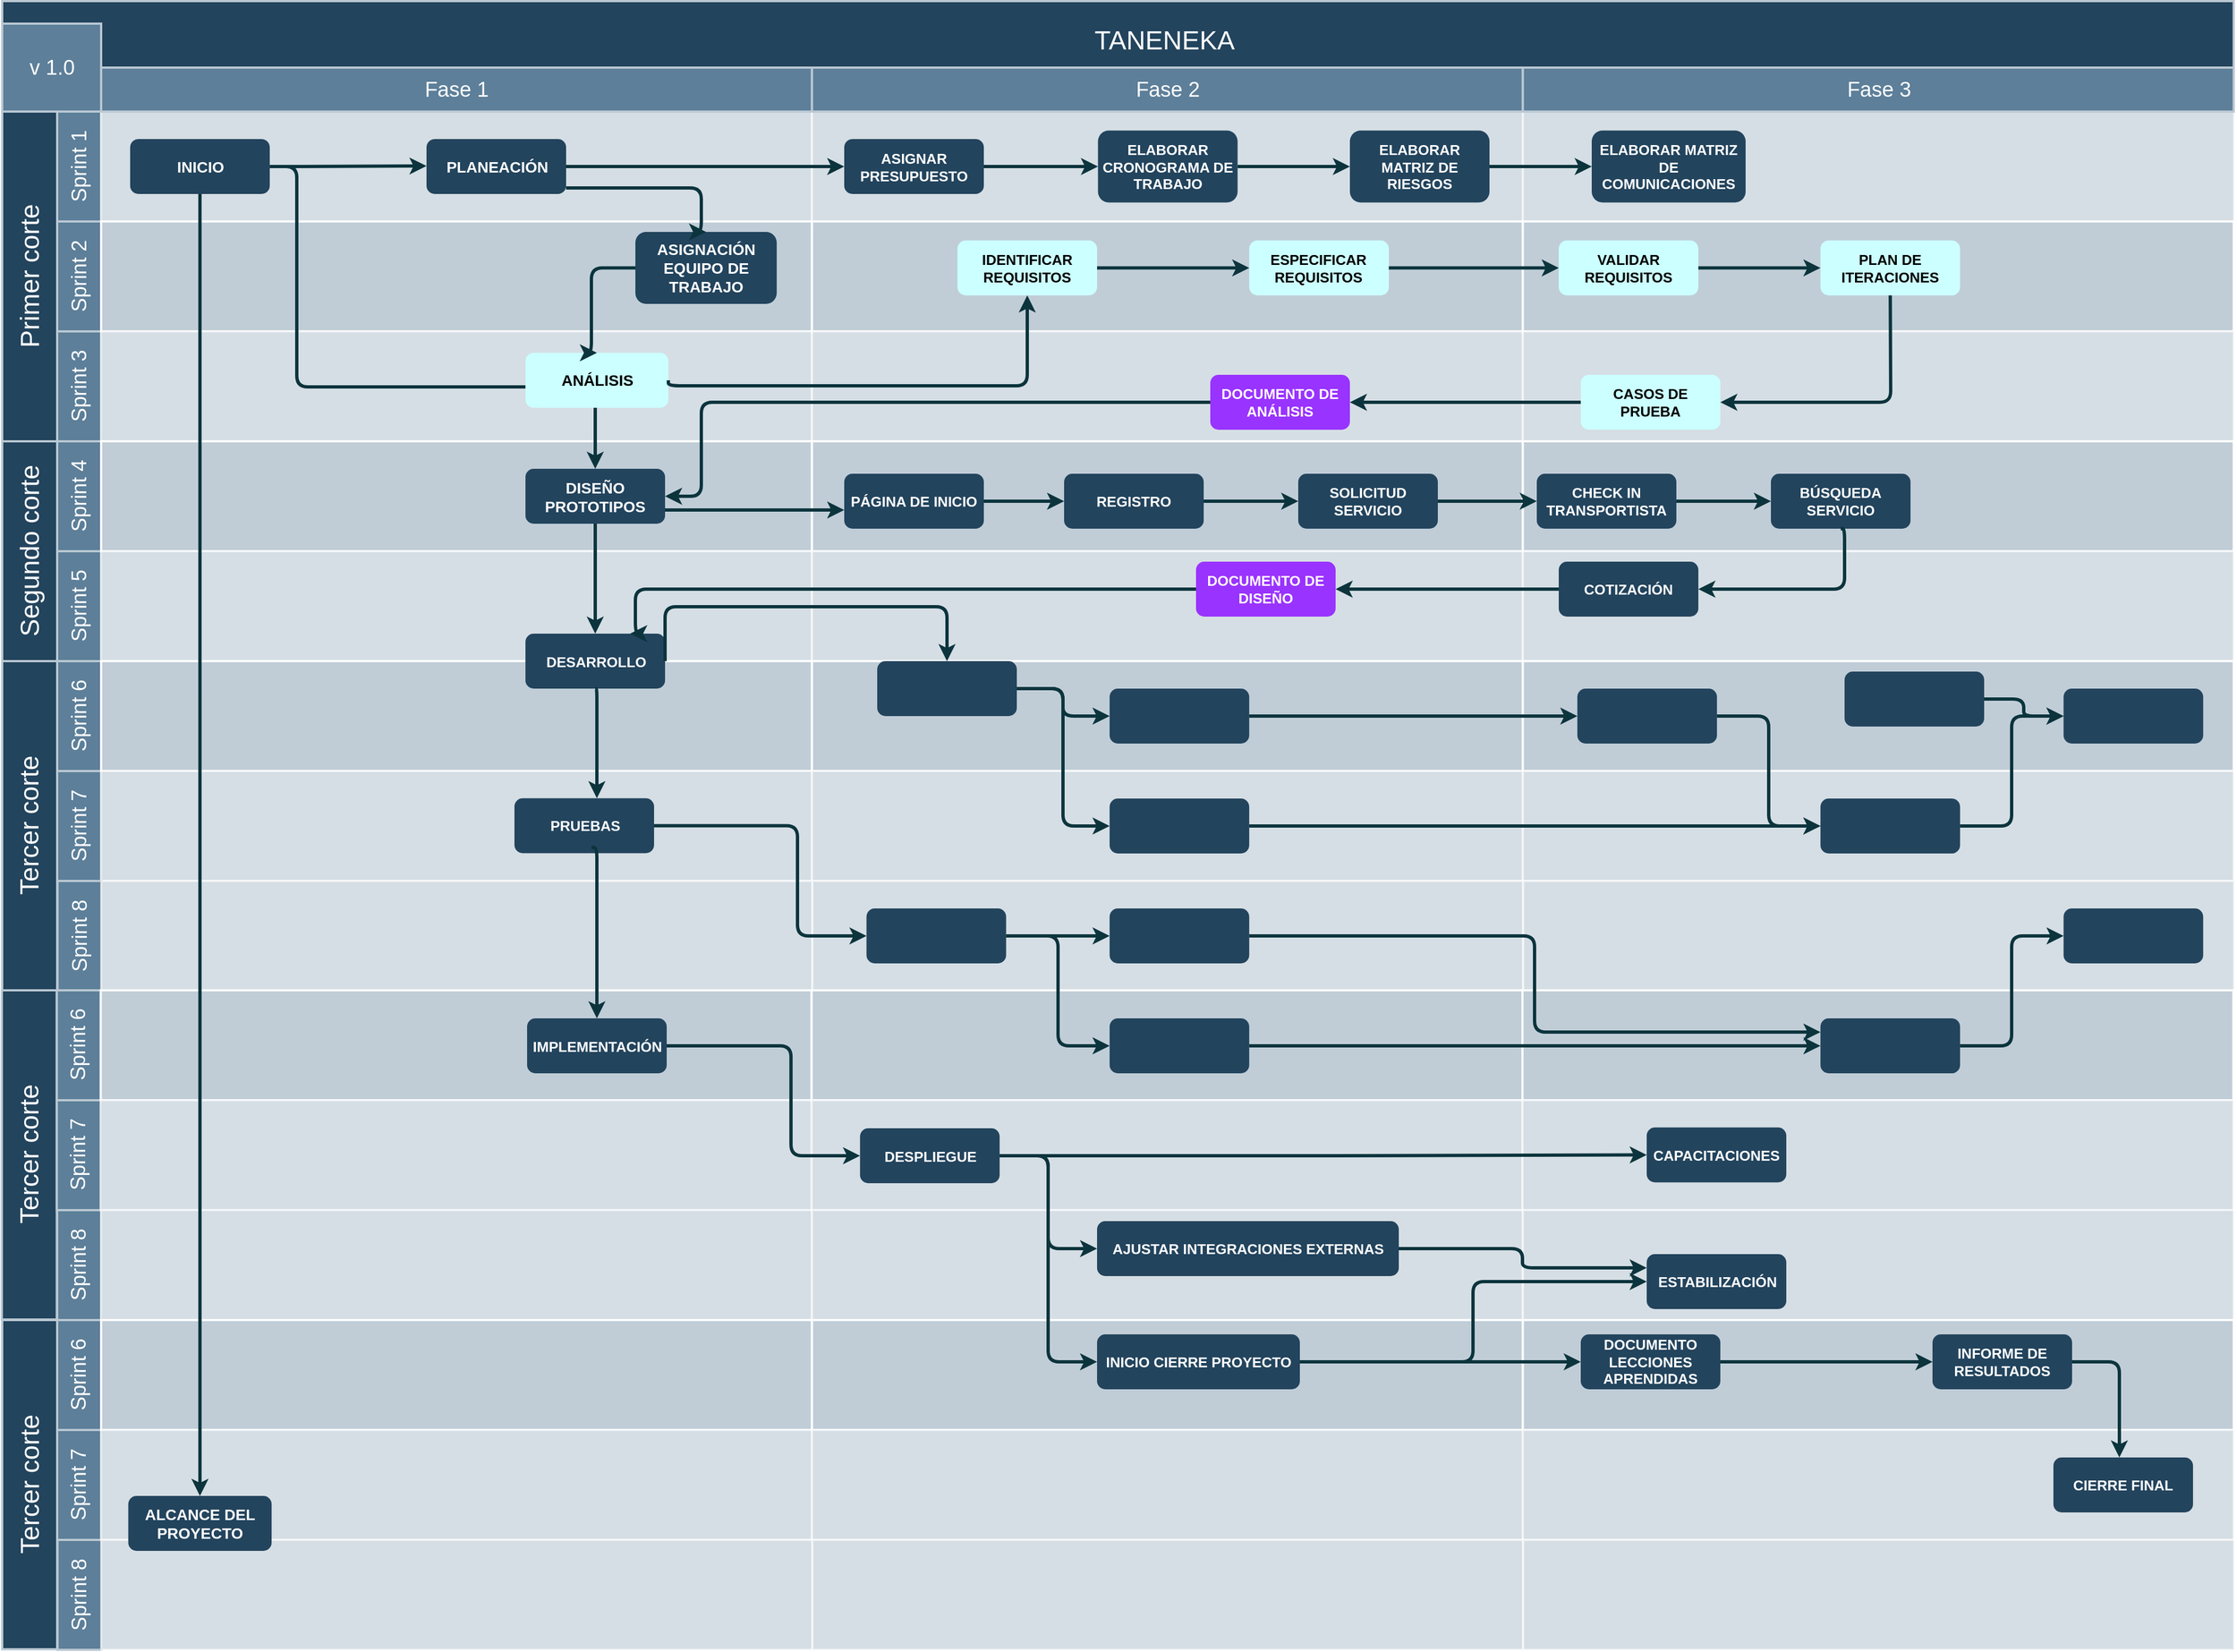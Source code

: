 <mxfile version="17.2.4" type="github">
  <diagram id="6a731a19-8d31-9384-78a2-239565b7b9f0" name="Page-1">
    <mxGraphModel dx="1502" dy="-109" grid="1" gridSize="10" guides="1" tooltips="1" connect="1" arrows="1" fold="1" page="1" pageScale="1" pageWidth="1169" pageHeight="827" background="none" math="0" shadow="0">
      <root>
        <mxCell id="0" />
        <mxCell id="1" parent="0" />
        <mxCell id="56" value="&lt;font style=&quot;vertical-align: inherit&quot;&gt;&lt;font style=&quot;vertical-align: inherit&quot;&gt;&lt;font style=&quot;vertical-align: inherit&quot;&gt;&lt;font style=&quot;vertical-align: inherit&quot;&gt;&lt;font style=&quot;vertical-align: inherit&quot;&gt;&lt;font style=&quot;vertical-align: inherit&quot;&gt;TANENEKA&lt;/font&gt;&lt;/font&gt;&lt;/font&gt;&lt;/font&gt;&lt;/font&gt;&lt;/font&gt;" style="strokeColor=#BAC8D3;fillColor=#23445D;fontSize=24;strokeWidth=2;fontFamily=Helvetica;html=1;fontColor=#FFFFFF;fontStyle=0;spacingBottom=8;spacingRight=0;spacingLeft=83;" parent="1" vertex="1">
          <mxGeometry x="154" y="830" width="2030" height="80" as="geometry" />
        </mxCell>
        <mxCell id="57" value="&lt;font style=&quot;vertical-align: inherit&quot;&gt;&lt;font style=&quot;vertical-align: inherit&quot;&gt;Primer corte&lt;/font&gt;&lt;/font&gt;" style="strokeColor=#BAC8D3;fillColor=#23445D;fontSize=24;strokeWidth=2;horizontal=0;fontFamily=Helvetica;html=1;fontColor=#FFFFFF;fontStyle=0" parent="1" vertex="1">
          <mxGeometry x="154" y="930.5" width="50" height="300" as="geometry" />
        </mxCell>
        <mxCell id="58" value="&lt;font style=&quot;vertical-align: inherit&quot;&gt;&lt;font style=&quot;vertical-align: inherit&quot;&gt;Sprint 1&lt;br&gt;&lt;/font&gt;&lt;/font&gt;" style="strokeColor=#BAC8D3;fillColor=#5d7f99;fontSize=19;strokeWidth=2;horizontal=0;fontFamily=Helvetica;html=1;labelBackgroundColor=none;fontColor=#FFFFFF;" parent="1" vertex="1">
          <mxGeometry x="204" y="930.5" width="40" height="100" as="geometry" />
        </mxCell>
        <mxCell id="59" value="v 1.0" style="strokeColor=#BAC8D3;fillColor=#5d7f99;fontSize=19;strokeWidth=2;fontFamily=Helvetica;html=1;labelBackgroundColor=none;fontColor=#FFFFFF;" parent="1" vertex="1">
          <mxGeometry x="154" y="850.5" width="90" height="80" as="geometry" />
        </mxCell>
        <mxCell id="60" value="&lt;font style=&quot;vertical-align: inherit&quot;&gt;&lt;font style=&quot;vertical-align: inherit&quot;&gt;Sprint 2&lt;/font&gt;&lt;/font&gt;" style="strokeColor=#BAC8D3;fillColor=#5d7f99;fontSize=19;strokeWidth=2;horizontal=0;fontFamily=Helvetica;html=1;labelBackgroundColor=none;fontColor=#FFFFFF;" parent="1" vertex="1">
          <mxGeometry x="204" y="1030.5" width="40" height="100" as="geometry" />
        </mxCell>
        <mxCell id="61" value="&lt;font style=&quot;vertical-align: inherit&quot;&gt;&lt;font style=&quot;vertical-align: inherit&quot;&gt;Sprint 3&lt;/font&gt;&lt;/font&gt;" style="strokeColor=#BAC8D3;fillColor=#5d7f99;fontSize=19;strokeWidth=2;horizontal=0;fontFamily=Helvetica;html=1;labelBackgroundColor=none;fontColor=#FFFFFF;" parent="1" vertex="1">
          <mxGeometry x="204" y="1130.5" width="40" height="100" as="geometry" />
        </mxCell>
        <mxCell id="62" value="&lt;font style=&quot;vertical-align: inherit&quot;&gt;&lt;font style=&quot;vertical-align: inherit&quot;&gt;Sprint 5&lt;/font&gt;&lt;/font&gt;" style="strokeColor=#BAC8D3;fillColor=#5d7f99;fontSize=19;strokeWidth=2;horizontal=0;fontFamily=Helvetica;html=1;labelBackgroundColor=none;fontColor=#FFFFFF;" parent="1" vertex="1">
          <mxGeometry x="204" y="1330.5" width="40" height="100" as="geometry" />
        </mxCell>
        <mxCell id="63" value="&lt;font style=&quot;vertical-align: inherit&quot;&gt;&lt;font style=&quot;vertical-align: inherit&quot;&gt;Sprint 4&lt;/font&gt;&lt;/font&gt;" style="strokeColor=#BAC8D3;fillColor=#5d7f99;fontSize=19;strokeWidth=2;horizontal=0;fontFamily=Helvetica;html=1;labelBackgroundColor=none;fontColor=#FFFFFF;" parent="1" vertex="1">
          <mxGeometry x="204" y="1230.5" width="40" height="100" as="geometry" />
        </mxCell>
        <mxCell id="64" value="&lt;font style=&quot;vertical-align: inherit&quot;&gt;&lt;font style=&quot;vertical-align: inherit&quot;&gt;Segundo corte&lt;/font&gt;&lt;/font&gt;" style="strokeColor=#BAC8D3;fillColor=#23445D;fontSize=24;strokeWidth=2;horizontal=0;fontFamily=Helvetica;html=1;fontColor=#FFFFFF;fontStyle=0" parent="1" vertex="1">
          <mxGeometry x="154" y="1230.5" width="50" height="200" as="geometry" />
        </mxCell>
        <mxCell id="65" value="&lt;font style=&quot;vertical-align: inherit&quot;&gt;&lt;font style=&quot;vertical-align: inherit&quot;&gt;Sprint 7&lt;/font&gt;&lt;/font&gt;" style="strokeColor=#BAC8D3;fillColor=#5d7f99;fontSize=19;strokeWidth=2;horizontal=0;fontFamily=Helvetica;html=1;labelBackgroundColor=none;fontColor=#FFFFFF;" parent="1" vertex="1">
          <mxGeometry x="204" y="1530.5" width="40" height="100" as="geometry" />
        </mxCell>
        <mxCell id="66" value="&lt;font style=&quot;vertical-align: inherit&quot;&gt;&lt;font style=&quot;vertical-align: inherit&quot;&gt;Sprint 6&lt;/font&gt;&lt;/font&gt;" style="strokeColor=#BAC8D3;fillColor=#5d7f99;fontSize=19;strokeWidth=2;horizontal=0;fontFamily=Helvetica;html=1;labelBackgroundColor=none;fontColor=#FFFFFF;" parent="1" vertex="1">
          <mxGeometry x="204" y="1430.5" width="40" height="100" as="geometry" />
        </mxCell>
        <mxCell id="67" value="&lt;font style=&quot;vertical-align: inherit&quot;&gt;&lt;font style=&quot;vertical-align: inherit&quot;&gt;Tercer corte&lt;/font&gt;&lt;/font&gt;" style="strokeColor=#BAC8D3;fillColor=#23445D;fontSize=24;strokeWidth=2;horizontal=0;fontFamily=Helvetica;html=1;fontColor=#FFFFFF;fontStyle=0" parent="1" vertex="1">
          <mxGeometry x="154" y="1430.5" width="50" height="299.5" as="geometry" />
        </mxCell>
        <mxCell id="68" value="" style="strokeColor=#FFFFFF;fillColor=#BAC8D3;fontSize=18;strokeWidth=2;fontFamily=Helvetica;html=1;opacity=60;" parent="1" vertex="1">
          <mxGeometry x="244" y="930.5" width="646.667" height="100" as="geometry" />
        </mxCell>
        <mxCell id="69" value="" style="strokeColor=#FFFFFF;fillColor=#BAC8D3;fontSize=18;strokeWidth=2;fontFamily=Helvetica;html=1;opacity=90;" parent="1" vertex="1">
          <mxGeometry x="244" y="1030.5" width="646.667" height="100" as="geometry" />
        </mxCell>
        <mxCell id="70" value="" style="strokeColor=#FFFFFF;fillColor=#BAC8D3;fontSize=18;strokeWidth=2;fontFamily=Helvetica;html=1;opacity=60;" parent="1" vertex="1">
          <mxGeometry x="244" y="1130.5" width="646.667" height="100" as="geometry" />
        </mxCell>
        <mxCell id="71" value="" style="strokeColor=#FFFFFF;fillColor=#BAC8D3;fontSize=18;strokeWidth=2;fontFamily=Helvetica;html=1;opacity=90;" parent="1" vertex="1">
          <mxGeometry x="244" y="1230.5" width="646.667" height="100" as="geometry" />
        </mxCell>
        <mxCell id="72" value="" style="strokeColor=#FFFFFF;fillColor=#BAC8D3;fontSize=18;strokeWidth=2;fontFamily=Helvetica;html=1;opacity=60;" parent="1" vertex="1">
          <mxGeometry x="244" y="1330.5" width="646.667" height="100" as="geometry" />
        </mxCell>
        <mxCell id="73" value="" style="strokeColor=#FFFFFF;fillColor=#BAC8D3;fontSize=18;strokeWidth=2;fontFamily=Helvetica;html=1;opacity=90;" parent="1" vertex="1">
          <mxGeometry x="244" y="1430.5" width="646.667" height="100" as="geometry" />
        </mxCell>
        <mxCell id="74" value="" style="strokeColor=#FFFFFF;fillColor=#BAC8D3;fontSize=18;strokeWidth=2;fontFamily=Helvetica;html=1;opacity=60;" parent="1" vertex="1">
          <mxGeometry x="244" y="1530.5" width="646.667" height="100" as="geometry" />
        </mxCell>
        <mxCell id="75" value="" style="strokeColor=#FFFFFF;fillColor=#BAC8D3;fontSize=18;strokeWidth=2;fontFamily=Helvetica;html=1;opacity=60;" parent="1" vertex="1">
          <mxGeometry x="890.667" y="930.5" width="647" height="100" as="geometry" />
        </mxCell>
        <mxCell id="76" value="" style="strokeColor=#FFFFFF;fillColor=#BAC8D3;fontSize=18;strokeWidth=2;fontFamily=Helvetica;html=1;opacity=90;" parent="1" vertex="1">
          <mxGeometry x="890.667" y="1030.5" width="646.667" height="100" as="geometry" />
        </mxCell>
        <mxCell id="77" value="" style="strokeColor=#FFFFFF;fillColor=#BAC8D3;fontSize=18;strokeWidth=2;fontFamily=Helvetica;html=1;opacity=60;" parent="1" vertex="1">
          <mxGeometry x="890.667" y="1130.5" width="646.667" height="100" as="geometry" />
        </mxCell>
        <mxCell id="78" value="" style="strokeColor=#FFFFFF;fillColor=#BAC8D3;fontSize=18;strokeWidth=2;fontFamily=Helvetica;html=1;opacity=90;" parent="1" vertex="1">
          <mxGeometry x="890.667" y="1230.5" width="646.667" height="100" as="geometry" />
        </mxCell>
        <mxCell id="79" value="" style="strokeColor=#FFFFFF;fillColor=#BAC8D3;fontSize=18;strokeWidth=2;fontFamily=Helvetica;html=1;opacity=60;" parent="1" vertex="1">
          <mxGeometry x="890.667" y="1330.5" width="646.667" height="100" as="geometry" />
        </mxCell>
        <mxCell id="80" value="" style="strokeColor=#FFFFFF;fillColor=#BAC8D3;fontSize=18;strokeWidth=2;fontFamily=Helvetica;html=1;opacity=90;" parent="1" vertex="1">
          <mxGeometry x="890.667" y="1430.5" width="646.667" height="100" as="geometry" />
        </mxCell>
        <mxCell id="81" value="" style="strokeColor=#FFFFFF;fillColor=#BAC8D3;fontSize=18;strokeWidth=2;fontFamily=Helvetica;html=1;opacity=60;fontStyle=4" parent="1" vertex="1">
          <mxGeometry x="890.667" y="1530.5" width="646.667" height="100" as="geometry" />
        </mxCell>
        <mxCell id="82" value="" style="strokeColor=#FFFFFF;fillColor=#BAC8D3;fontSize=18;strokeWidth=2;fontFamily=Helvetica;html=1;opacity=60;" parent="1" vertex="1">
          <mxGeometry x="1537.333" y="930.5" width="647" height="100" as="geometry" />
        </mxCell>
        <mxCell id="83" value="" style="strokeColor=#FFFFFF;fillColor=#BAC8D3;fontSize=18;strokeWidth=2;fontFamily=Helvetica;html=1;opacity=90;" parent="1" vertex="1">
          <mxGeometry x="1537.333" y="1030.5" width="646.667" height="100" as="geometry" />
        </mxCell>
        <mxCell id="84" value="" style="strokeColor=#FFFFFF;fillColor=#BAC8D3;fontSize=18;strokeWidth=2;fontFamily=Helvetica;html=1;opacity=60;" parent="1" vertex="1">
          <mxGeometry x="1537.333" y="1130.5" width="646.667" height="100" as="geometry" />
        </mxCell>
        <mxCell id="85" value="" style="strokeColor=#FFFFFF;fillColor=#BAC8D3;fontSize=18;strokeWidth=2;fontFamily=Helvetica;html=1;opacity=90;" parent="1" vertex="1">
          <mxGeometry x="1537.333" y="1230.5" width="646.667" height="100" as="geometry" />
        </mxCell>
        <mxCell id="86" value="" style="strokeColor=#FFFFFF;fillColor=#BAC8D3;fontSize=18;strokeWidth=2;fontFamily=Helvetica;html=1;opacity=60;" parent="1" vertex="1">
          <mxGeometry x="1537.333" y="1330.5" width="646.667" height="100" as="geometry" />
        </mxCell>
        <mxCell id="87" value="" style="strokeColor=#FFFFFF;fillColor=#BAC8D3;fontSize=18;strokeWidth=2;fontFamily=Helvetica;html=1;opacity=90;" parent="1" vertex="1">
          <mxGeometry x="1537.333" y="1430.5" width="646.667" height="100" as="geometry" />
        </mxCell>
        <mxCell id="88" value="" style="strokeColor=#FFFFFF;fillColor=#BAC8D3;fontSize=18;strokeWidth=2;fontFamily=Helvetica;html=1;opacity=60;fontStyle=4" parent="1" vertex="1">
          <mxGeometry x="1537.333" y="1530.5" width="646.667" height="100" as="geometry" />
        </mxCell>
        <mxCell id="89" style="edgeStyle=orthogonalEdgeStyle;rounded=1;jumpStyle=none;html=1;exitX=1;exitY=0.5;entryX=0;entryY=0.5;labelBackgroundColor=#ffffff;startArrow=none;startFill=0;endArrow=classic;jettySize=auto;orthogonalLoop=1;strokeColor=#0C343D;strokeWidth=3;fontFamily=Helvetica;fontSize=11;fontColor=#000000;" parent="1" source="90" target="92" edge="1">
          <mxGeometry relative="1" as="geometry">
            <Array as="points">
              <mxPoint x="422" y="981" />
              <mxPoint x="422" y="1181" />
              <mxPoint x="720" y="1181" />
            </Array>
          </mxGeometry>
        </mxCell>
        <mxCell id="90" value="&lt;font style=&quot;vertical-align: inherit&quot;&gt;&lt;font style=&quot;vertical-align: inherit ; font-size: 14px&quot; color=&quot;#ffffff&quot;&gt;&lt;b&gt;&lt;font style=&quot;vertical-align: inherit&quot;&gt;&lt;font style=&quot;vertical-align: inherit&quot;&gt;INICIO&lt;/font&gt;&lt;/font&gt;&lt;/b&gt;&lt;/font&gt;&lt;/font&gt;" style="rounded=1;fillColor=#23445D;strokeColor=none;strokeWidth=2;fontFamily=Helvetica;html=1;gradientColor=none;" parent="1" vertex="1">
          <mxGeometry x="270.395" y="955.5" width="127" height="50" as="geometry" />
        </mxCell>
        <mxCell id="91" value="&lt;font color=&quot;#ffffff&quot;&gt;&lt;span style=&quot;font-size: 14px&quot;&gt;&lt;b&gt;&lt;font style=&quot;vertical-align: inherit&quot;&gt;&lt;font style=&quot;vertical-align: inherit&quot;&gt;&lt;font style=&quot;vertical-align: inherit&quot;&gt;&lt;font style=&quot;vertical-align: inherit&quot;&gt;&lt;font style=&quot;vertical-align: inherit&quot;&gt;&lt;font style=&quot;vertical-align: inherit&quot;&gt;&lt;font style=&quot;vertical-align: inherit&quot;&gt;&lt;font style=&quot;vertical-align: inherit&quot;&gt;PLANEACIÓN&lt;/font&gt;&lt;/font&gt;&lt;/font&gt;&lt;/font&gt;&lt;/font&gt;&lt;/font&gt;&lt;/font&gt;&lt;/font&gt;&lt;/b&gt;&lt;/span&gt;&lt;/font&gt;" style="rounded=1;fillColor=#23445D;strokeColor=none;strokeWidth=2;fontFamily=Helvetica;html=1;gradientColor=none;" parent="1" vertex="1">
          <mxGeometry x="540.005" y="955.5" width="127" height="50" as="geometry" />
        </mxCell>
        <mxCell id="92" value="&lt;font style=&quot;vertical-align: inherit&quot;&gt;&lt;font style=&quot;vertical-align: inherit&quot; size=&quot;1&quot;&gt;&lt;b style=&quot;font-size: 14px&quot;&gt;&lt;font style=&quot;vertical-align: inherit&quot;&gt;&lt;font style=&quot;vertical-align: inherit&quot;&gt;&lt;font style=&quot;vertical-align: inherit&quot;&gt;&lt;font style=&quot;vertical-align: inherit&quot;&gt;ANÁLISIS&lt;/font&gt;&lt;/font&gt;&lt;/font&gt;&lt;/font&gt;&lt;/b&gt;&lt;/font&gt;&lt;/font&gt;" style="rounded=1;fillColor=#CCFFFF;strokeColor=none;strokeWidth=2;fontFamily=Helvetica;html=1;gradientColor=none;fontColor=#000000;" parent="1" vertex="1">
          <mxGeometry x="630" y="1150" width="130" height="50" as="geometry" />
        </mxCell>
        <mxCell id="93" value="&lt;font style=&quot;vertical-align: inherit&quot;&gt;&lt;font style=&quot;vertical-align: inherit&quot;&gt;&lt;font style=&quot;vertical-align: inherit&quot;&gt;&lt;font style=&quot;vertical-align: inherit&quot;&gt;&lt;font style=&quot;vertical-align: inherit&quot;&gt;&lt;font style=&quot;vertical-align: inherit ; font-size: 14px&quot; color=&quot;#ffffff&quot;&gt;&lt;b&gt;&lt;font style=&quot;vertical-align: inherit&quot;&gt;&lt;font style=&quot;vertical-align: inherit&quot;&gt;&lt;font style=&quot;vertical-align: inherit&quot;&gt;&lt;font style=&quot;vertical-align: inherit&quot;&gt;DISEÑO PROTOTIPOS&lt;/font&gt;&lt;/font&gt;&lt;/font&gt;&lt;/font&gt;&lt;/b&gt;&lt;/font&gt;&lt;/font&gt;&lt;/font&gt;&lt;/font&gt;&lt;/font&gt;&lt;/font&gt;" style="rounded=1;fillColor=#23445D;strokeColor=none;strokeWidth=2;fontFamily=Helvetica;html=1;gradientColor=none;whiteSpace=wrap;" parent="1" vertex="1">
          <mxGeometry x="630.005" y="1255.5" width="127" height="50" as="geometry" />
        </mxCell>
        <mxCell id="94" value="&lt;font style=&quot;vertical-align: inherit ; font-size: 13px&quot;&gt;&lt;font style=&quot;vertical-align: inherit ; font-size: 13px&quot;&gt;&lt;font style=&quot;vertical-align: inherit ; font-size: 13px&quot;&gt;&lt;font style=&quot;vertical-align: inherit ; font-size: 13px&quot; color=&quot;#ffffff&quot;&gt;&lt;b&gt;&lt;font style=&quot;vertical-align: inherit&quot;&gt;&lt;font style=&quot;vertical-align: inherit&quot;&gt;DESARROLLO&lt;/font&gt;&lt;/font&gt;&lt;/b&gt;&lt;/font&gt;&lt;/font&gt;&lt;/font&gt;&lt;/font&gt;" style="rounded=1;fillColor=#23445D;strokeColor=none;strokeWidth=2;fontFamily=Helvetica;html=1;gradientColor=none;" parent="1" vertex="1">
          <mxGeometry x="630.005" y="1405.5" width="127" height="50" as="geometry" />
        </mxCell>
        <mxCell id="97" value="&lt;b style=&quot;color: rgb(255 , 255 , 255) ; font-size: 14px&quot;&gt;&lt;font style=&quot;vertical-align: inherit&quot;&gt;&lt;font style=&quot;vertical-align: inherit&quot;&gt;ASIGNACIÓN EQUIPO DE TRABAJO&lt;/font&gt;&lt;/font&gt;&lt;/b&gt;" style="rounded=1;fillColor=#23445D;strokeColor=none;strokeWidth=2;fontFamily=Helvetica;html=1;gradientColor=none;whiteSpace=wrap;" parent="1" vertex="1">
          <mxGeometry x="730" y="1040" width="128.59" height="65.5" as="geometry" />
        </mxCell>
        <mxCell id="98" value="ASIGNAR PRESUPUESTO" style="rounded=1;fillColor=#23445D;strokeColor=none;strokeWidth=2;fontFamily=Helvetica;html=1;gradientColor=none;fontSize=13;fontStyle=1;fontColor=#FFFFFF;whiteSpace=wrap;" parent="1" vertex="1">
          <mxGeometry x="920.001" y="955.5" width="127" height="50" as="geometry" />
        </mxCell>
        <mxCell id="99" value="" style="rounded=1;fillColor=#23445D;strokeColor=none;strokeWidth=2;gradientColor=none;fontFamily=Helvetica;html=1;fontSize=13;fontStyle=1;fontColor=#FFFFFF;whiteSpace=wrap;" parent="1" vertex="1">
          <mxGeometry x="2029.238" y="1455.5" width="127" height="50" as="geometry" />
        </mxCell>
        <mxCell id="100" value="REGISTRO" style="rounded=1;fillColor=#23445D;strokeColor=none;strokeWidth=2;fontFamily=Helvetica;html=1;gradientColor=none;fontSize=13;fontStyle=1;fontColor=#FFFFFF;whiteSpace=wrap;" parent="1" vertex="1">
          <mxGeometry x="1120.005" y="1260" width="127" height="50" as="geometry" />
        </mxCell>
        <mxCell id="101" value="" style="rounded=1;fillColor=#23445D;strokeColor=none;strokeWidth=2;fontFamily=Helvetica;html=1;gradientColor=none;fontSize=13;fontStyle=1;fontColor=#FFFFFF;whiteSpace=wrap;" parent="1" vertex="1">
          <mxGeometry x="1161.415" y="1555.5" width="127" height="50" as="geometry" />
        </mxCell>
        <mxCell id="102" value="" style="rounded=1;fillColor=#23445D;strokeColor=none;strokeWidth=2;fontFamily=Helvetica;html=1;gradientColor=none;fontSize=13;fontStyle=1;fontColor=#FFFFFF;whiteSpace=wrap;" parent="1" vertex="1">
          <mxGeometry x="949.999" y="1430.5" width="127" height="50" as="geometry" />
        </mxCell>
        <mxCell id="103" value="" style="rounded=1;fillColor=#23445D;strokeColor=none;strokeWidth=2;fontFamily=Helvetica;html=1;gradientColor=none;fontSize=13;fontStyle=1;fontColor=#FFFFFF;whiteSpace=wrap;" parent="1" vertex="1">
          <mxGeometry x="1161.415" y="1455.5" width="127" height="50" as="geometry" />
        </mxCell>
        <mxCell id="104" value="PÁGINA DE INICIO" style="rounded=1;fillColor=#23445D;strokeColor=none;strokeWidth=2;fontFamily=Helvetica;html=1;gradientColor=none;fontSize=13;fontStyle=1;fontColor=#FFFFFF;whiteSpace=wrap;" parent="1" vertex="1">
          <mxGeometry x="919.999" y="1260" width="127" height="50" as="geometry" />
        </mxCell>
        <mxCell id="105" value="DOCUMENTO DE ANÁLISIS" style="rounded=1;fillColor=#9933FF;strokeColor=none;strokeWidth=2;fontFamily=Helvetica;html=1;gradientColor=none;fontSize=13;fontStyle=1;fontColor=#FFFFFF;whiteSpace=wrap;" parent="1" vertex="1">
          <mxGeometry x="1253.001" y="1170" width="127" height="50" as="geometry" />
        </mxCell>
        <mxCell id="107" value="" style="rounded=1;fillColor=#23445D;strokeColor=none;strokeWidth=2;gradientColor=none;fontFamily=Helvetica;html=1;fontSize=13;fontStyle=1;fontColor=#FFFFFF;whiteSpace=wrap;" parent="1" vertex="1">
          <mxGeometry x="1830.002" y="1440" width="127" height="50" as="geometry" />
        </mxCell>
        <mxCell id="108" value="PLAN DE ITERACIONES" style="rounded=1;fillColor=#CCFFFF;strokeColor=none;strokeWidth=2;gradientColor=none;fontFamily=Helvetica;html=1;fontSize=13;fontStyle=1;fontColor=#000000;whiteSpace=wrap;" parent="1" vertex="1">
          <mxGeometry x="1808.078" y="1047.75" width="127" height="50" as="geometry" />
        </mxCell>
        <mxCell id="109" value="" style="rounded=1;fillColor=#23445D;strokeColor=none;strokeWidth=2;gradientColor=none;fontFamily=Helvetica;html=1;fontSize=13;fontStyle=1;fontColor=#FFFFFF;whiteSpace=wrap;" parent="1" vertex="1">
          <mxGeometry x="1586.925" y="1455.5" width="127" height="50" as="geometry" />
        </mxCell>
        <mxCell id="110" value="" style="rounded=1;fillColor=#23445D;strokeColor=none;strokeWidth=2;gradientColor=none;fontFamily=Helvetica;html=1;fontSize=13;fontStyle=1;fontColor=#FFFFFF;whiteSpace=wrap;" parent="1" vertex="1">
          <mxGeometry x="1808.082" y="1555.5" width="127" height="50" as="geometry" />
        </mxCell>
        <mxCell id="115" value="" style="edgeStyle=elbowEdgeStyle;elbow=horizontal;strokeWidth=3;strokeColor=#0C343D;fontFamily=Helvetica;html=1;" parent="1" source="92" target="93" edge="1">
          <mxGeometry x="6.449" y="830.5" width="131.973" height="100" as="geometry">
            <mxPoint x="6.449" y="930.5" as="sourcePoint" />
            <mxPoint x="138.422" y="830.5" as="targetPoint" />
          </mxGeometry>
        </mxCell>
        <mxCell id="117" value="" style="edgeStyle=elbowEdgeStyle;elbow=horizontal;strokeWidth=3;strokeColor=#0C343D;fontFamily=Helvetica;html=1;" parent="1" target="72" edge="1">
          <mxGeometry x="6.449" y="830.5" width="131.973" height="100" as="geometry">
            <mxPoint x="605.354" y="1380.5" as="sourcePoint" />
            <mxPoint x="138.422" y="830.5" as="targetPoint" />
          </mxGeometry>
        </mxCell>
        <mxCell id="119" value="" style="edgeStyle=elbowEdgeStyle;elbow=horizontal;strokeWidth=3;strokeColor=#0C343D;fontFamily=Helvetica;html=1;entryX=0.5;entryY=0;entryDx=0;entryDy=0;" parent="1" source="91" target="97" edge="1">
          <mxGeometry x="6.449" y="830.5" width="131.973" height="100" as="geometry">
            <mxPoint x="6.449" y="930.5" as="sourcePoint" />
            <mxPoint x="138.422" y="830.5" as="targetPoint" />
            <Array as="points">
              <mxPoint x="790" y="1000" />
            </Array>
          </mxGeometry>
        </mxCell>
        <mxCell id="120" value="" style="edgeStyle=elbowEdgeStyle;elbow=horizontal;strokeWidth=3;strokeColor=#0C343D;fontFamily=Helvetica;html=1;exitX=1;exitY=0.75;exitDx=0;exitDy=0;" parent="1" source="93" target="104" edge="1">
          <mxGeometry x="6.449" y="830.5" width="131.973" height="100" as="geometry">
            <mxPoint x="6.449" y="930.5" as="sourcePoint" />
            <mxPoint x="138.422" y="830.5" as="targetPoint" />
            <Array as="points">
              <mxPoint x="930" y="1295" />
              <mxPoint x="910" y="1290" />
            </Array>
          </mxGeometry>
        </mxCell>
        <mxCell id="121" value="" style="edgeStyle=elbowEdgeStyle;elbow=horizontal;strokeWidth=3;strokeColor=#0C343D;fontFamily=Helvetica;html=1;" parent="1" source="104" target="100" edge="1">
          <mxGeometry x="6.449" y="830.5" width="131.973" height="100" as="geometry">
            <mxPoint x="6.449" y="930.5" as="sourcePoint" />
            <mxPoint x="138.422" y="830.5" as="targetPoint" />
          </mxGeometry>
        </mxCell>
        <mxCell id="122" value="" style="edgeStyle=elbowEdgeStyle;elbow=horizontal;strokeWidth=3;strokeColor=#0C343D;fontFamily=Helvetica;html=1;" parent="1" source="91" target="98" edge="1">
          <mxGeometry x="6.449" y="830.5" width="131.973" height="100" as="geometry">
            <mxPoint x="6.449" y="930.5" as="sourcePoint" />
            <mxPoint x="138.422" y="830.5" as="targetPoint" />
          </mxGeometry>
        </mxCell>
        <mxCell id="123" value="" style="edgeStyle=elbowEdgeStyle;elbow=horizontal;strokeWidth=3;strokeColor=#0C343D;fontFamily=Helvetica;html=1;exitX=1;exitY=0.5;exitDx=0;exitDy=0;" parent="1" source="94" target="102" edge="1">
          <mxGeometry x="6.449" y="830.5" width="131.973" height="100" as="geometry">
            <mxPoint x="6.449" y="930.5" as="sourcePoint" />
            <mxPoint x="138.422" y="830.5" as="targetPoint" />
            <Array as="points">
              <mxPoint x="930" y="1381" />
              <mxPoint x="900" y="1375" />
              <mxPoint x="877.469" y="1430.5" />
            </Array>
          </mxGeometry>
        </mxCell>
        <mxCell id="124" value="" style="edgeStyle=elbowEdgeStyle;elbow=horizontal;strokeWidth=3;strokeColor=#0C343D;fontFamily=Helvetica;html=1;" parent="1" source="102" target="103" edge="1">
          <mxGeometry x="6.449" y="830.5" width="131.973" height="100" as="geometry">
            <mxPoint x="6.449" y="930.5" as="sourcePoint" />
            <mxPoint x="138.422" y="830.5" as="targetPoint" />
          </mxGeometry>
        </mxCell>
        <mxCell id="125" value="" style="edgeStyle=elbowEdgeStyle;elbow=horizontal;strokeWidth=3;strokeColor=#0C343D;fontFamily=Helvetica;html=1;" parent="1" source="102" target="101" edge="1">
          <mxGeometry x="6.449" y="830.5" width="131.973" height="100" as="geometry">
            <mxPoint x="6.449" y="930.5" as="sourcePoint" />
            <mxPoint x="138.422" y="830.5" as="targetPoint" />
          </mxGeometry>
        </mxCell>
        <mxCell id="126" value="" style="edgeStyle=elbowEdgeStyle;elbow=horizontal;strokeWidth=3;strokeColor=#0C343D;fontFamily=Helvetica;html=1;" parent="1" source="101" target="110" edge="1">
          <mxGeometry x="6.449" y="830.5" width="131.973" height="100" as="geometry">
            <mxPoint x="6.449" y="930.5" as="sourcePoint" />
            <mxPoint x="138.422" y="830.5" as="targetPoint" />
          </mxGeometry>
        </mxCell>
        <mxCell id="127" value="" style="edgeStyle=elbowEdgeStyle;elbow=horizontal;strokeWidth=3;strokeColor=#0C343D;fontFamily=Helvetica;html=1;" parent="1" source="110" target="99" edge="1">
          <mxGeometry x="6.449" y="830.5" width="131.973" height="100" as="geometry">
            <mxPoint x="6.449" y="930.5" as="sourcePoint" />
            <mxPoint x="138.422" y="830.5" as="targetPoint" />
          </mxGeometry>
        </mxCell>
        <mxCell id="129" value="" style="edgeStyle=elbowEdgeStyle;elbow=horizontal;strokeWidth=3;strokeColor=#0C343D;fontFamily=Helvetica;html=1;" parent="1" source="109" target="110" edge="1">
          <mxGeometry x="6.449" y="830.5" width="131.973" height="100" as="geometry">
            <mxPoint x="6.449" y="930.5" as="sourcePoint" />
            <mxPoint x="138.422" y="830.5" as="targetPoint" />
          </mxGeometry>
        </mxCell>
        <mxCell id="131" value="" style="edgeStyle=elbowEdgeStyle;elbow=horizontal;strokeWidth=3;strokeColor=#0C343D;fontFamily=Helvetica;html=1;" parent="1" source="103" target="109" edge="1">
          <mxGeometry x="6.449" y="830.5" width="131.973" height="100" as="geometry">
            <mxPoint x="6.449" y="930.5" as="sourcePoint" />
            <mxPoint x="138.422" y="830.5" as="targetPoint" />
          </mxGeometry>
        </mxCell>
        <mxCell id="135" value="" style="edgeStyle=elbowEdgeStyle;elbow=horizontal;strokeWidth=3;strokeColor=#0C343D;fontFamily=Helvetica;html=1;entryX=0;entryY=0.5;entryDx=0;entryDy=0;" parent="1" source="98" target="TLy-mkDsm45pQFrc1TkU-248" edge="1">
          <mxGeometry x="6.449" y="830.5" width="131.973" height="100" as="geometry">
            <mxPoint x="6.449" y="930.5" as="sourcePoint" />
            <mxPoint x="1230" y="980" as="targetPoint" />
          </mxGeometry>
        </mxCell>
        <mxCell id="137" value="" style="edgeStyle=elbowEdgeStyle;elbow=horizontal;strokeWidth=3;strokeColor=#0C343D;fontFamily=Helvetica;html=1;" parent="1" source="107" target="99" edge="1">
          <mxGeometry x="6.449" y="830.5" width="131.973" height="100" as="geometry">
            <mxPoint x="6.449" y="930.5" as="sourcePoint" />
            <mxPoint x="138.422" y="830.5" as="targetPoint" />
          </mxGeometry>
        </mxCell>
        <mxCell id="140" value="" style="group" parent="1" vertex="1" connectable="0">
          <mxGeometry x="244" y="890.5" width="646.667" height="40" as="geometry" />
        </mxCell>
        <mxCell id="141" value="&lt;font style=&quot;vertical-align: inherit&quot;&gt;&lt;font style=&quot;vertical-align: inherit&quot;&gt;Fase 1&lt;/font&gt;&lt;/font&gt;" style="strokeColor=#BAC8D3;fillColor=#5d7f99;fontSize=19;strokeWidth=2;fontFamily=Helvetica;html=1;labelBackgroundColor=none;fontColor=#FFFFFF;" parent="140" vertex="1">
          <mxGeometry width="646.666" height="40" as="geometry" />
        </mxCell>
        <mxCell id="142" value="&lt;font style=&quot;vertical-align: inherit&quot;&gt;&lt;font style=&quot;vertical-align: inherit&quot;&gt;Fase 2&lt;/font&gt;&lt;/font&gt;" style="strokeColor=#BAC8D3;fillColor=#5d7f99;fontSize=19;strokeWidth=2;fontFamily=Helvetica;html=1;labelBackgroundColor=none;fontColor=#FFFFFF;" parent="140" vertex="1">
          <mxGeometry x="646.666" width="646.666" height="40" as="geometry" />
        </mxCell>
        <mxCell id="143" value="&lt;font style=&quot;vertical-align: inherit&quot;&gt;&lt;font style=&quot;vertical-align: inherit&quot;&gt;&lt;font style=&quot;vertical-align: inherit&quot;&gt;&lt;font style=&quot;vertical-align: inherit&quot;&gt;Fase 3&lt;/font&gt;&lt;/font&gt;&lt;/font&gt;&lt;/font&gt;" style="strokeColor=#BAC8D3;fillColor=#5d7f99;fontSize=19;strokeWidth=2;fontFamily=Helvetica;html=1;labelBackgroundColor=none;fontColor=#FFFFFF;" parent="140" vertex="1">
          <mxGeometry x="1293.331" width="646.667" height="40" as="geometry" />
        </mxCell>
        <mxCell id="TLy-mkDsm45pQFrc1TkU-144" value="&lt;font style=&quot;vertical-align: inherit&quot;&gt;&lt;font style=&quot;vertical-align: inherit&quot;&gt;Sprint 8&lt;/font&gt;&lt;/font&gt;" style="strokeColor=#BAC8D3;fillColor=#5d7f99;fontSize=19;strokeWidth=2;horizontal=0;fontFamily=Helvetica;html=1;labelBackgroundColor=none;fontColor=#FFFFFF;" vertex="1" parent="1">
          <mxGeometry x="204.33" y="1630.5" width="40" height="100" as="geometry" />
        </mxCell>
        <mxCell id="TLy-mkDsm45pQFrc1TkU-145" value="" style="strokeColor=#FFFFFF;fillColor=#BAC8D3;fontSize=18;strokeWidth=2;fontFamily=Helvetica;html=1;opacity=60;" vertex="1" parent="1">
          <mxGeometry x="244.33" y="1630.5" width="646.667" height="100" as="geometry" />
        </mxCell>
        <mxCell id="TLy-mkDsm45pQFrc1TkU-146" value="" style="strokeColor=#FFFFFF;fillColor=#BAC8D3;fontSize=18;strokeWidth=2;fontFamily=Helvetica;html=1;opacity=60;fontStyle=4" vertex="1" parent="1">
          <mxGeometry x="890.997" y="1630.5" width="646.667" height="100" as="geometry" />
        </mxCell>
        <mxCell id="TLy-mkDsm45pQFrc1TkU-147" value="" style="strokeColor=#FFFFFF;fillColor=#BAC8D3;fontSize=18;strokeWidth=2;fontFamily=Helvetica;html=1;opacity=60;fontStyle=4" vertex="1" parent="1">
          <mxGeometry x="1537.663" y="1630.5" width="646.667" height="100" as="geometry" />
        </mxCell>
        <mxCell id="TLy-mkDsm45pQFrc1TkU-148" value="&lt;font style=&quot;vertical-align: inherit&quot;&gt;&lt;font style=&quot;vertical-align: inherit&quot;&gt;Tercer corte&lt;/font&gt;&lt;/font&gt;" style="strokeColor=#BAC8D3;fillColor=#23445D;fontSize=24;strokeWidth=2;horizontal=0;fontFamily=Helvetica;html=1;fontColor=#FFFFFF;fontStyle=0" vertex="1" parent="1">
          <mxGeometry x="153.67" y="1730" width="50" height="299.5" as="geometry" />
        </mxCell>
        <mxCell id="TLy-mkDsm45pQFrc1TkU-149" value="&lt;font style=&quot;vertical-align: inherit&quot;&gt;&lt;font style=&quot;vertical-align: inherit&quot;&gt;Sprint 6&lt;/font&gt;&lt;/font&gt;" style="strokeColor=#BAC8D3;fillColor=#5d7f99;fontSize=19;strokeWidth=2;horizontal=0;fontFamily=Helvetica;html=1;labelBackgroundColor=none;fontColor=#FFFFFF;" vertex="1" parent="1">
          <mxGeometry x="203.67" y="1730" width="40" height="100" as="geometry" />
        </mxCell>
        <mxCell id="TLy-mkDsm45pQFrc1TkU-150" value="&lt;font style=&quot;vertical-align: inherit&quot;&gt;&lt;font style=&quot;vertical-align: inherit&quot;&gt;Sprint 7&lt;/font&gt;&lt;/font&gt;" style="strokeColor=#BAC8D3;fillColor=#5d7f99;fontSize=19;strokeWidth=2;horizontal=0;fontFamily=Helvetica;html=1;labelBackgroundColor=none;fontColor=#FFFFFF;" vertex="1" parent="1">
          <mxGeometry x="203.67" y="1830" width="40" height="100" as="geometry" />
        </mxCell>
        <mxCell id="TLy-mkDsm45pQFrc1TkU-151" value="&lt;font style=&quot;vertical-align: inherit&quot;&gt;&lt;font style=&quot;vertical-align: inherit&quot;&gt;Sprint 8&lt;/font&gt;&lt;/font&gt;" style="strokeColor=#BAC8D3;fillColor=#5d7f99;fontSize=19;strokeWidth=2;horizontal=0;fontFamily=Helvetica;html=1;labelBackgroundColor=none;fontColor=#FFFFFF;" vertex="1" parent="1">
          <mxGeometry x="204" y="1930" width="40" height="100" as="geometry" />
        </mxCell>
        <mxCell id="TLy-mkDsm45pQFrc1TkU-152" value="" style="strokeColor=#FFFFFF;fillColor=#BAC8D3;fontSize=18;strokeWidth=2;fontFamily=Helvetica;html=1;opacity=90;" vertex="1" parent="1">
          <mxGeometry x="243.67" y="1730" width="646.667" height="100" as="geometry" />
        </mxCell>
        <mxCell id="TLy-mkDsm45pQFrc1TkU-153" value="" style="strokeColor=#FFFFFF;fillColor=#BAC8D3;fontSize=18;strokeWidth=2;fontFamily=Helvetica;html=1;opacity=60;" vertex="1" parent="1">
          <mxGeometry x="243.67" y="1830" width="646.667" height="100" as="geometry" />
        </mxCell>
        <mxCell id="TLy-mkDsm45pQFrc1TkU-154" value="" style="strokeColor=#FFFFFF;fillColor=#BAC8D3;fontSize=18;strokeWidth=2;fontFamily=Helvetica;html=1;opacity=60;" vertex="1" parent="1">
          <mxGeometry x="244" y="1930" width="646.667" height="100" as="geometry" />
        </mxCell>
        <mxCell id="TLy-mkDsm45pQFrc1TkU-155" value="" style="strokeColor=#FFFFFF;fillColor=#BAC8D3;fontSize=18;strokeWidth=2;fontFamily=Helvetica;html=1;opacity=90;" vertex="1" parent="1">
          <mxGeometry x="890.337" y="1730" width="646.667" height="100" as="geometry" />
        </mxCell>
        <mxCell id="TLy-mkDsm45pQFrc1TkU-156" value="" style="strokeColor=#FFFFFF;fillColor=#BAC8D3;fontSize=18;strokeWidth=2;fontFamily=Helvetica;html=1;opacity=60;fontStyle=4" vertex="1" parent="1">
          <mxGeometry x="890.337" y="1830" width="646.667" height="100" as="geometry" />
        </mxCell>
        <mxCell id="TLy-mkDsm45pQFrc1TkU-157" value="" style="strokeColor=#FFFFFF;fillColor=#BAC8D3;fontSize=18;strokeWidth=2;fontFamily=Helvetica;html=1;opacity=60;fontStyle=4" vertex="1" parent="1">
          <mxGeometry x="890.667" y="1930" width="646.667" height="100" as="geometry" />
        </mxCell>
        <mxCell id="TLy-mkDsm45pQFrc1TkU-158" value="" style="strokeColor=#FFFFFF;fillColor=#BAC8D3;fontSize=18;strokeWidth=2;fontFamily=Helvetica;html=1;opacity=90;" vertex="1" parent="1">
          <mxGeometry x="1537.003" y="1730" width="646.667" height="100" as="geometry" />
        </mxCell>
        <mxCell id="TLy-mkDsm45pQFrc1TkU-159" value="" style="strokeColor=#FFFFFF;fillColor=#BAC8D3;fontSize=18;strokeWidth=2;fontFamily=Helvetica;html=1;opacity=60;fontStyle=4" vertex="1" parent="1">
          <mxGeometry x="1537.003" y="1830" width="646.667" height="100" as="geometry" />
        </mxCell>
        <mxCell id="TLy-mkDsm45pQFrc1TkU-160" value="" style="strokeColor=#FFFFFF;fillColor=#BAC8D3;fontSize=18;strokeWidth=2;fontFamily=Helvetica;html=1;opacity=60;fontStyle=4" vertex="1" parent="1">
          <mxGeometry x="1537.333" y="1930" width="646.667" height="100" as="geometry" />
        </mxCell>
        <mxCell id="TLy-mkDsm45pQFrc1TkU-161" value="&lt;font style=&quot;vertical-align: inherit&quot;&gt;&lt;font style=&quot;vertical-align: inherit&quot;&gt;Tercer corte&lt;/font&gt;&lt;/font&gt;" style="strokeColor=#BAC8D3;fillColor=#23445D;fontSize=24;strokeWidth=2;horizontal=0;fontFamily=Helvetica;html=1;fontColor=#FFFFFF;fontStyle=0" vertex="1" parent="1">
          <mxGeometry x="154" y="2030" width="50" height="299.5" as="geometry" />
        </mxCell>
        <mxCell id="TLy-mkDsm45pQFrc1TkU-162" value="&lt;font style=&quot;vertical-align: inherit&quot;&gt;&lt;font style=&quot;vertical-align: inherit&quot;&gt;Sprint 6&lt;/font&gt;&lt;/font&gt;" style="strokeColor=#BAC8D3;fillColor=#5d7f99;fontSize=19;strokeWidth=2;horizontal=0;fontFamily=Helvetica;html=1;labelBackgroundColor=none;fontColor=#FFFFFF;" vertex="1" parent="1">
          <mxGeometry x="204" y="2030" width="40" height="100" as="geometry" />
        </mxCell>
        <mxCell id="TLy-mkDsm45pQFrc1TkU-163" value="&lt;font style=&quot;vertical-align: inherit&quot;&gt;&lt;font style=&quot;vertical-align: inherit&quot;&gt;Sprint 7&lt;/font&gt;&lt;/font&gt;" style="strokeColor=#BAC8D3;fillColor=#5d7f99;fontSize=19;strokeWidth=2;horizontal=0;fontFamily=Helvetica;html=1;labelBackgroundColor=none;fontColor=#FFFFFF;" vertex="1" parent="1">
          <mxGeometry x="204" y="2130" width="40" height="100" as="geometry" />
        </mxCell>
        <mxCell id="TLy-mkDsm45pQFrc1TkU-164" value="&lt;font style=&quot;vertical-align: inherit&quot;&gt;&lt;font style=&quot;vertical-align: inherit&quot;&gt;Sprint 8&lt;/font&gt;&lt;/font&gt;" style="strokeColor=#BAC8D3;fillColor=#5d7f99;fontSize=19;strokeWidth=2;horizontal=0;fontFamily=Helvetica;html=1;labelBackgroundColor=none;fontColor=#FFFFFF;" vertex="1" parent="1">
          <mxGeometry x="204.33" y="2230" width="40" height="100" as="geometry" />
        </mxCell>
        <mxCell id="TLy-mkDsm45pQFrc1TkU-165" value="" style="strokeColor=#FFFFFF;fillColor=#BAC8D3;fontSize=18;strokeWidth=2;fontFamily=Helvetica;html=1;opacity=90;" vertex="1" parent="1">
          <mxGeometry x="244" y="2030" width="646.667" height="100" as="geometry" />
        </mxCell>
        <mxCell id="TLy-mkDsm45pQFrc1TkU-166" value="" style="strokeColor=#FFFFFF;fillColor=#BAC8D3;fontSize=18;strokeWidth=2;fontFamily=Helvetica;html=1;opacity=60;" vertex="1" parent="1">
          <mxGeometry x="244" y="2130" width="646.667" height="100" as="geometry" />
        </mxCell>
        <mxCell id="TLy-mkDsm45pQFrc1TkU-167" value="" style="strokeColor=#FFFFFF;fillColor=#BAC8D3;fontSize=18;strokeWidth=2;fontFamily=Helvetica;html=1;opacity=60;" vertex="1" parent="1">
          <mxGeometry x="244.33" y="2230" width="646.667" height="100" as="geometry" />
        </mxCell>
        <mxCell id="TLy-mkDsm45pQFrc1TkU-168" value="" style="strokeColor=#FFFFFF;fillColor=#BAC8D3;fontSize=18;strokeWidth=2;fontFamily=Helvetica;html=1;opacity=90;" vertex="1" parent="1">
          <mxGeometry x="890.667" y="2030" width="646.667" height="100" as="geometry" />
        </mxCell>
        <mxCell id="TLy-mkDsm45pQFrc1TkU-169" value="" style="strokeColor=#FFFFFF;fillColor=#BAC8D3;fontSize=18;strokeWidth=2;fontFamily=Helvetica;html=1;opacity=60;fontStyle=4" vertex="1" parent="1">
          <mxGeometry x="890.667" y="2130" width="646.667" height="100" as="geometry" />
        </mxCell>
        <mxCell id="TLy-mkDsm45pQFrc1TkU-170" value="" style="strokeColor=#FFFFFF;fillColor=#BAC8D3;fontSize=18;strokeWidth=2;fontFamily=Helvetica;html=1;opacity=60;fontStyle=4" vertex="1" parent="1">
          <mxGeometry x="890.997" y="2230" width="646.667" height="100" as="geometry" />
        </mxCell>
        <mxCell id="TLy-mkDsm45pQFrc1TkU-171" value="" style="strokeColor=#FFFFFF;fillColor=#BAC8D3;fontSize=18;strokeWidth=2;fontFamily=Helvetica;html=1;opacity=90;" vertex="1" parent="1">
          <mxGeometry x="1537.333" y="2030" width="646.667" height="100" as="geometry" />
        </mxCell>
        <mxCell id="TLy-mkDsm45pQFrc1TkU-172" value="" style="strokeColor=#FFFFFF;fillColor=#BAC8D3;fontSize=18;strokeWidth=2;fontFamily=Helvetica;html=1;opacity=60;fontStyle=4" vertex="1" parent="1">
          <mxGeometry x="1537.333" y="2130" width="646.667" height="100" as="geometry" />
        </mxCell>
        <mxCell id="TLy-mkDsm45pQFrc1TkU-173" value="" style="strokeColor=#FFFFFF;fillColor=#BAC8D3;fontSize=18;strokeWidth=2;fontFamily=Helvetica;html=1;opacity=60;fontStyle=4" vertex="1" parent="1">
          <mxGeometry x="1537.663" y="2230" width="646.667" height="100" as="geometry" />
        </mxCell>
        <mxCell id="TLy-mkDsm45pQFrc1TkU-183" value="" style="edgeStyle=elbowEdgeStyle;elbow=horizontal;strokeWidth=3;strokeColor=#0C343D;fontFamily=Helvetica;html=1;exitX=0.5;exitY=1;exitDx=0;exitDy=0;" edge="1" parent="1" source="93" target="94">
          <mxGeometry x="181.099" y="955.5" width="131.973" height="100" as="geometry">
            <mxPoint x="780.004" y="1305.5" as="sourcePoint" />
            <mxPoint x="890.555" y="1405.5" as="targetPoint" />
          </mxGeometry>
        </mxCell>
        <mxCell id="TLy-mkDsm45pQFrc1TkU-189" style="edgeStyle=orthogonalEdgeStyle;rounded=1;jumpStyle=none;html=1;labelBackgroundColor=#ffffff;startArrow=none;startFill=0;endArrow=classic;jettySize=auto;orthogonalLoop=1;strokeColor=#0C343D;strokeWidth=3;fontFamily=Helvetica;fontSize=11;fontColor=#000000;exitX=1;exitY=0.5;exitDx=0;exitDy=0;" edge="1" parent="1" source="90">
          <mxGeometry relative="1" as="geometry">
            <Array as="points">
              <mxPoint x="417" y="981" />
            </Array>
            <mxPoint x="420" y="980" as="sourcePoint" />
            <mxPoint x="540" y="980" as="targetPoint" />
          </mxGeometry>
        </mxCell>
        <mxCell id="TLy-mkDsm45pQFrc1TkU-191" style="edgeStyle=orthogonalEdgeStyle;rounded=1;jumpStyle=none;html=1;labelBackgroundColor=#ffffff;startArrow=none;startFill=0;endArrow=classic;jettySize=auto;orthogonalLoop=1;strokeColor=#0C343D;strokeWidth=3;fontFamily=Helvetica;fontSize=11;fontColor=#000000;exitX=1;exitY=0.5;exitDx=0;exitDy=0;entryX=0.5;entryY=1;entryDx=0;entryDy=0;" edge="1" parent="1" source="92" target="TLy-mkDsm45pQFrc1TkU-262">
          <mxGeometry relative="1" as="geometry">
            <Array as="points">
              <mxPoint x="760" y="1180" />
              <mxPoint x="1086" y="1180" />
            </Array>
            <mxPoint x="850" y="1180" as="sourcePoint" />
            <mxPoint x="1172.614" y="1364.5" as="targetPoint" />
          </mxGeometry>
        </mxCell>
        <mxCell id="TLy-mkDsm45pQFrc1TkU-194" value="&lt;font style=&quot;vertical-align: inherit ; font-size: 13px&quot;&gt;&lt;font style=&quot;vertical-align: inherit ; font-size: 13px&quot;&gt;&lt;font style=&quot;vertical-align: inherit ; font-size: 13px&quot;&gt;&lt;font style=&quot;vertical-align: inherit ; font-size: 13px&quot; color=&quot;#ffffff&quot;&gt;&lt;b&gt;&lt;font style=&quot;vertical-align: inherit&quot;&gt;&lt;font style=&quot;vertical-align: inherit&quot;&gt;&lt;font style=&quot;vertical-align: inherit&quot;&gt;&lt;font style=&quot;vertical-align: inherit&quot;&gt;PRUEBAS&lt;/font&gt;&lt;/font&gt;&lt;/font&gt;&lt;/font&gt;&lt;/b&gt;&lt;/font&gt;&lt;/font&gt;&lt;/font&gt;&lt;/font&gt;" style="rounded=1;fillColor=#23445D;strokeColor=none;strokeWidth=2;fontFamily=Helvetica;html=1;gradientColor=none;" vertex="1" parent="1">
          <mxGeometry x="620.005" y="1555.25" width="127" height="50" as="geometry" />
        </mxCell>
        <mxCell id="TLy-mkDsm45pQFrc1TkU-195" value="" style="edgeStyle=elbowEdgeStyle;elbow=horizontal;strokeWidth=3;strokeColor=#0C343D;fontFamily=Helvetica;html=1;" edge="1" source="TLy-mkDsm45pQFrc1TkU-194" target="TLy-mkDsm45pQFrc1TkU-196" parent="1">
          <mxGeometry x="6.449" y="1030.5" width="131.973" height="100" as="geometry">
            <mxPoint x="6.449" y="1130.5" as="sourcePoint" />
            <mxPoint x="138.422" y="1030.5" as="targetPoint" />
            <Array as="points">
              <mxPoint x="877.469" y="1630.5" />
            </Array>
          </mxGeometry>
        </mxCell>
        <mxCell id="TLy-mkDsm45pQFrc1TkU-196" value="" style="rounded=1;fillColor=#23445D;strokeColor=none;strokeWidth=2;fontFamily=Helvetica;html=1;gradientColor=none;fontSize=13;fontStyle=1;fontColor=#FFFFFF;whiteSpace=wrap;" vertex="1" parent="1">
          <mxGeometry x="940.259" y="1655.5" width="127" height="50" as="geometry" />
        </mxCell>
        <mxCell id="TLy-mkDsm45pQFrc1TkU-197" value="" style="edgeStyle=elbowEdgeStyle;elbow=horizontal;strokeWidth=3;strokeColor=#0C343D;fontFamily=Helvetica;html=1;" edge="1" source="TLy-mkDsm45pQFrc1TkU-196" target="TLy-mkDsm45pQFrc1TkU-200" parent="1">
          <mxGeometry x="6.449" y="1030.5" width="131.973" height="100" as="geometry">
            <mxPoint x="6.449" y="1130.5" as="sourcePoint" />
            <mxPoint x="138.422" y="1030.5" as="targetPoint" />
          </mxGeometry>
        </mxCell>
        <mxCell id="TLy-mkDsm45pQFrc1TkU-198" value="" style="edgeStyle=elbowEdgeStyle;elbow=horizontal;strokeWidth=3;strokeColor=#0C343D;fontFamily=Helvetica;html=1;" edge="1" source="TLy-mkDsm45pQFrc1TkU-196" target="TLy-mkDsm45pQFrc1TkU-199" parent="1">
          <mxGeometry x="6.449" y="1030.5" width="131.973" height="100" as="geometry">
            <mxPoint x="6.449" y="1130.5" as="sourcePoint" />
            <mxPoint x="138.422" y="1030.5" as="targetPoint" />
          </mxGeometry>
        </mxCell>
        <mxCell id="TLy-mkDsm45pQFrc1TkU-199" value="" style="rounded=1;fillColor=#23445D;strokeColor=none;strokeWidth=2;fontFamily=Helvetica;html=1;gradientColor=none;fontSize=13;fontStyle=1;fontColor=#FFFFFF;whiteSpace=wrap;" vertex="1" parent="1">
          <mxGeometry x="1161.415" y="1655.5" width="127" height="50" as="geometry" />
        </mxCell>
        <mxCell id="TLy-mkDsm45pQFrc1TkU-200" value="" style="rounded=1;fillColor=#23445D;strokeColor=none;strokeWidth=2;fontFamily=Helvetica;html=1;gradientColor=none;fontSize=13;fontStyle=1;fontColor=#FFFFFF;whiteSpace=wrap;" vertex="1" parent="1">
          <mxGeometry x="1161.415" y="1755.5" width="127" height="50" as="geometry" />
        </mxCell>
        <mxCell id="TLy-mkDsm45pQFrc1TkU-201" value="" style="edgeStyle=elbowEdgeStyle;elbow=horizontal;strokeWidth=3;strokeColor=#0C343D;fontFamily=Helvetica;html=1;entryX=0;entryY=0.25;entryDx=0;entryDy=0;" edge="1" source="TLy-mkDsm45pQFrc1TkU-199" parent="1" target="TLy-mkDsm45pQFrc1TkU-204">
          <mxGeometry x="6.449" y="1030.5" width="131.973" height="100" as="geometry">
            <mxPoint x="6.449" y="1130.5" as="sourcePoint" />
            <mxPoint x="1586.925" y="1680.5" as="targetPoint" />
          </mxGeometry>
        </mxCell>
        <mxCell id="TLy-mkDsm45pQFrc1TkU-202" value="" style="edgeStyle=elbowEdgeStyle;elbow=horizontal;strokeWidth=3;strokeColor=#0C343D;fontFamily=Helvetica;html=1;" edge="1" source="TLy-mkDsm45pQFrc1TkU-200" target="TLy-mkDsm45pQFrc1TkU-204" parent="1">
          <mxGeometry x="6.449" y="1030.5" width="131.973" height="100" as="geometry">
            <mxPoint x="6.449" y="1130.5" as="sourcePoint" />
            <mxPoint x="138.422" y="1030.5" as="targetPoint" />
          </mxGeometry>
        </mxCell>
        <mxCell id="TLy-mkDsm45pQFrc1TkU-204" value="" style="rounded=1;fillColor=#23445D;strokeColor=none;strokeWidth=2;gradientColor=none;fontFamily=Helvetica;html=1;fontSize=13;fontStyle=1;fontColor=#FFFFFF;whiteSpace=wrap;" vertex="1" parent="1">
          <mxGeometry x="1808.082" y="1755.5" width="127" height="50" as="geometry" />
        </mxCell>
        <mxCell id="TLy-mkDsm45pQFrc1TkU-205" value="" style="edgeStyle=elbowEdgeStyle;elbow=horizontal;strokeWidth=3;strokeColor=#0C343D;fontFamily=Helvetica;html=1;" edge="1" source="TLy-mkDsm45pQFrc1TkU-204" target="TLy-mkDsm45pQFrc1TkU-206" parent="1">
          <mxGeometry x="6.449" y="1030.5" width="131.973" height="100" as="geometry">
            <mxPoint x="6.449" y="1130.5" as="sourcePoint" />
            <mxPoint x="138.422" y="1030.5" as="targetPoint" />
          </mxGeometry>
        </mxCell>
        <mxCell id="TLy-mkDsm45pQFrc1TkU-206" value="" style="rounded=1;fillColor=#23445D;strokeColor=none;strokeWidth=2;gradientColor=none;fontFamily=Helvetica;html=1;fontSize=13;fontStyle=1;fontColor=#FFFFFF;whiteSpace=wrap;" vertex="1" parent="1">
          <mxGeometry x="2029.238" y="1655.5" width="127" height="50" as="geometry" />
        </mxCell>
        <mxCell id="TLy-mkDsm45pQFrc1TkU-218" value="" style="edgeStyle=elbowEdgeStyle;elbow=horizontal;strokeWidth=3;strokeColor=#0C343D;fontFamily=Helvetica;html=1;" edge="1" target="TLy-mkDsm45pQFrc1TkU-219" parent="1">
          <mxGeometry x="175.199" y="1355.5" width="131.973" height="100" as="geometry">
            <mxPoint x="690" y="1600" as="sourcePoint" />
            <mxPoint x="884.655" y="1805.5" as="targetPoint" />
            <Array as="points">
              <mxPoint x="695" y="1680" />
              <mxPoint x="770" y="1600" />
            </Array>
          </mxGeometry>
        </mxCell>
        <mxCell id="TLy-mkDsm45pQFrc1TkU-219" value="&lt;font style=&quot;vertical-align: inherit ; font-size: 13px&quot;&gt;&lt;font style=&quot;vertical-align: inherit ; font-size: 13px&quot;&gt;&lt;font style=&quot;vertical-align: inherit ; font-size: 13px&quot;&gt;&lt;font style=&quot;vertical-align: inherit ; font-size: 13px&quot; color=&quot;#ffffff&quot;&gt;&lt;b&gt;&lt;font style=&quot;vertical-align: inherit&quot;&gt;&lt;font style=&quot;vertical-align: inherit&quot;&gt;&lt;font style=&quot;vertical-align: inherit&quot;&gt;&lt;font style=&quot;vertical-align: inherit&quot;&gt;&lt;font style=&quot;vertical-align: inherit&quot;&gt;&lt;font style=&quot;vertical-align: inherit&quot;&gt;IMPLEMENTACIÓN&lt;/font&gt;&lt;/font&gt;&lt;/font&gt;&lt;/font&gt;&lt;/font&gt;&lt;/font&gt;&lt;/b&gt;&lt;/font&gt;&lt;/font&gt;&lt;/font&gt;&lt;/font&gt;" style="rounded=1;fillColor=#23445D;strokeColor=none;strokeWidth=2;fontFamily=Helvetica;html=1;gradientColor=none;" vertex="1" parent="1">
          <mxGeometry x="631.505" y="1755.5" width="127" height="50" as="geometry" />
        </mxCell>
        <mxCell id="TLy-mkDsm45pQFrc1TkU-220" value="" style="edgeStyle=elbowEdgeStyle;elbow=horizontal;strokeWidth=3;strokeColor=#0C343D;fontFamily=Helvetica;html=1;" edge="1" source="TLy-mkDsm45pQFrc1TkU-219" target="TLy-mkDsm45pQFrc1TkU-221" parent="1">
          <mxGeometry x="0.549" y="1230.5" width="131.973" height="100" as="geometry">
            <mxPoint x="0.549" y="1330.5" as="sourcePoint" />
            <mxPoint x="132.522" y="1230.5" as="targetPoint" />
            <Array as="points">
              <mxPoint x="871.569" y="1830.5" />
            </Array>
          </mxGeometry>
        </mxCell>
        <mxCell id="TLy-mkDsm45pQFrc1TkU-221" value="&lt;font style=&quot;vertical-align: inherit&quot;&gt;&lt;font style=&quot;vertical-align: inherit&quot;&gt;DESPLIEGUE&lt;/font&gt;&lt;/font&gt;" style="rounded=1;fillColor=#23445D;strokeColor=none;strokeWidth=2;fontFamily=Helvetica;html=1;gradientColor=none;fontSize=13;fontStyle=1;fontColor=#FFFFFF;" vertex="1" parent="1">
          <mxGeometry x="934.359" y="1855.5" width="127" height="50" as="geometry" />
        </mxCell>
        <mxCell id="TLy-mkDsm45pQFrc1TkU-222" value="" style="edgeStyle=elbowEdgeStyle;elbow=horizontal;strokeWidth=3;strokeColor=#0C343D;fontFamily=Helvetica;html=1;" edge="1" source="TLy-mkDsm45pQFrc1TkU-221" target="TLy-mkDsm45pQFrc1TkU-224" parent="1">
          <mxGeometry x="0.549" y="1230.5" width="131.973" height="100" as="geometry">
            <mxPoint x="0.549" y="1330.5" as="sourcePoint" />
            <mxPoint x="132.522" y="1230.5" as="targetPoint" />
          </mxGeometry>
        </mxCell>
        <mxCell id="TLy-mkDsm45pQFrc1TkU-223" value="" style="edgeStyle=elbowEdgeStyle;elbow=horizontal;strokeWidth=3;strokeColor=#0C343D;fontFamily=Helvetica;html=1;" edge="1" source="TLy-mkDsm45pQFrc1TkU-221" target="TLy-mkDsm45pQFrc1TkU-225" parent="1">
          <mxGeometry x="0.549" y="1230.5" width="131.973" height="100" as="geometry">
            <mxPoint x="0.549" y="1330.5" as="sourcePoint" />
            <mxPoint x="132.522" y="1230.5" as="targetPoint" />
          </mxGeometry>
        </mxCell>
        <mxCell id="TLy-mkDsm45pQFrc1TkU-224" value="&lt;font style=&quot;vertical-align: inherit&quot;&gt;&lt;font style=&quot;vertical-align: inherit&quot;&gt;AJUSTAR INTEGRACIONES EXTERNAS&lt;/font&gt;&lt;/font&gt;" style="rounded=1;fillColor=#23445D;strokeColor=none;strokeWidth=2;fontFamily=Helvetica;html=1;gradientColor=none;fontSize=13;fontStyle=1;fontColor=#FFFFFF;" vertex="1" parent="1">
          <mxGeometry x="1150" y="1940" width="274.49" height="50" as="geometry" />
        </mxCell>
        <mxCell id="TLy-mkDsm45pQFrc1TkU-225" value="&lt;font style=&quot;vertical-align: inherit&quot;&gt;&lt;font style=&quot;vertical-align: inherit&quot;&gt;&lt;font style=&quot;vertical-align: inherit&quot;&gt;&lt;font style=&quot;vertical-align: inherit&quot;&gt;INICIO CIERRE PROYECTO&lt;/font&gt;&lt;/font&gt;&lt;/font&gt;&lt;/font&gt;" style="rounded=1;fillColor=#23445D;strokeColor=none;strokeWidth=2;fontFamily=Helvetica;html=1;gradientColor=none;fontSize=13;fontStyle=1;fontColor=#FFFFFF;" vertex="1" parent="1">
          <mxGeometry x="1150" y="2043" width="184.49" height="50" as="geometry" />
        </mxCell>
        <mxCell id="TLy-mkDsm45pQFrc1TkU-226" value="" style="edgeStyle=elbowEdgeStyle;elbow=horizontal;strokeWidth=3;strokeColor=#0C343D;fontFamily=Helvetica;html=1;entryX=0;entryY=0.25;entryDx=0;entryDy=0;" edge="1" source="TLy-mkDsm45pQFrc1TkU-224" target="TLy-mkDsm45pQFrc1TkU-228" parent="1">
          <mxGeometry x="0.549" y="1230.5" width="131.973" height="100" as="geometry">
            <mxPoint x="0.549" y="1330.5" as="sourcePoint" />
            <mxPoint x="1581.025" y="1880.5" as="targetPoint" />
          </mxGeometry>
        </mxCell>
        <mxCell id="TLy-mkDsm45pQFrc1TkU-227" value="" style="edgeStyle=elbowEdgeStyle;elbow=horizontal;strokeWidth=3;strokeColor=#0C343D;fontFamily=Helvetica;html=1;" edge="1" source="TLy-mkDsm45pQFrc1TkU-225" target="TLy-mkDsm45pQFrc1TkU-228" parent="1">
          <mxGeometry x="0.549" y="1230.5" width="131.973" height="100" as="geometry">
            <mxPoint x="0.549" y="1330.5" as="sourcePoint" />
            <mxPoint x="132.522" y="1230.5" as="targetPoint" />
          </mxGeometry>
        </mxCell>
        <mxCell id="TLy-mkDsm45pQFrc1TkU-228" value="&lt;font style=&quot;vertical-align: inherit&quot;&gt;&lt;font style=&quot;vertical-align: inherit&quot;&gt;ESTABILIZACIÓN&lt;/font&gt;&lt;/font&gt;" style="rounded=1;fillColor=#23445D;strokeColor=none;strokeWidth=2;gradientColor=none;fontFamily=Helvetica;html=1;fontSize=13;fontStyle=1;fontColor=#FFFFFF;" vertex="1" parent="1">
          <mxGeometry x="1650.002" y="1970" width="127" height="50" as="geometry" />
        </mxCell>
        <mxCell id="TLy-mkDsm45pQFrc1TkU-229" value="" style="edgeStyle=elbowEdgeStyle;elbow=horizontal;strokeWidth=3;strokeColor=#0C343D;fontFamily=Helvetica;html=1;exitX=1;exitY=0.5;exitDx=0;exitDy=0;" edge="1" source="TLy-mkDsm45pQFrc1TkU-225" target="TLy-mkDsm45pQFrc1TkU-230" parent="1">
          <mxGeometry x="0.549" y="1230.5" width="131.973" height="100" as="geometry">
            <mxPoint x="0.549" y="1330.5" as="sourcePoint" />
            <mxPoint x="132.522" y="1230.5" as="targetPoint" />
          </mxGeometry>
        </mxCell>
        <mxCell id="TLy-mkDsm45pQFrc1TkU-230" value="DOCUMENTO LECCIONES APRENDIDAS" style="rounded=1;fillColor=#23445D;strokeColor=none;strokeWidth=2;gradientColor=none;fontFamily=Helvetica;html=1;fontSize=13;fontStyle=1;fontColor=#FFFFFF;whiteSpace=wrap;" vertex="1" parent="1">
          <mxGeometry x="1589.998" y="2043" width="127" height="50" as="geometry" />
        </mxCell>
        <mxCell id="TLy-mkDsm45pQFrc1TkU-231" value="" style="edgeStyle=elbowEdgeStyle;elbow=horizontal;strokeWidth=3;strokeColor=#0C343D;fontFamily=Helvetica;html=1;exitX=1;exitY=0.5;exitDx=0;exitDy=0;" edge="1" target="TLy-mkDsm45pQFrc1TkU-232" parent="1" source="TLy-mkDsm45pQFrc1TkU-238">
          <mxGeometry x="-6.451" y="1425" width="131.973" height="100" as="geometry">
            <mxPoint x="1730.002" y="2174.5" as="sourcePoint" />
            <mxPoint x="125.522" y="1425" as="targetPoint" />
            <Array as="points">
              <mxPoint x="2080" y="2140" />
              <mxPoint x="1660" y="2110" />
            </Array>
          </mxGeometry>
        </mxCell>
        <mxCell id="TLy-mkDsm45pQFrc1TkU-232" value="&lt;font style=&quot;vertical-align: inherit&quot;&gt;&lt;font style=&quot;vertical-align: inherit&quot;&gt;CIERRE FINAL&lt;/font&gt;&lt;/font&gt;" style="rounded=1;fillColor=#23445D;strokeColor=none;strokeWidth=2;gradientColor=none;fontFamily=Helvetica;html=1;fontSize=13;fontStyle=1;fontColor=#FFFFFF;" vertex="1" parent="1">
          <mxGeometry x="2019.998" y="2155" width="127" height="50" as="geometry" />
        </mxCell>
        <mxCell id="TLy-mkDsm45pQFrc1TkU-233" value="CAPACITACIONES" style="rounded=1;fillColor=#23445D;strokeColor=none;strokeWidth=2;gradientColor=none;fontFamily=Helvetica;html=1;fontSize=13;fontStyle=1;fontColor=#FFFFFF;" vertex="1" parent="1">
          <mxGeometry x="1649.998" y="1854.75" width="127" height="50" as="geometry" />
        </mxCell>
        <mxCell id="TLy-mkDsm45pQFrc1TkU-234" value="" style="edgeStyle=elbowEdgeStyle;elbow=horizontal;strokeWidth=3;strokeColor=#0C343D;fontFamily=Helvetica;html=1;exitX=1;exitY=0.5;exitDx=0;exitDy=0;" edge="1" target="TLy-mkDsm45pQFrc1TkU-233" parent="1" source="TLy-mkDsm45pQFrc1TkU-221">
          <mxGeometry x="-276.451" y="1140" width="131.973" height="100" as="geometry">
            <mxPoint x="1540" y="1880" as="sourcePoint" />
            <mxPoint x="-144.478" y="1140" as="targetPoint" />
          </mxGeometry>
        </mxCell>
        <mxCell id="TLy-mkDsm45pQFrc1TkU-237" value="" style="edgeStyle=elbowEdgeStyle;elbow=horizontal;strokeWidth=3;strokeColor=#0C343D;fontFamily=Helvetica;html=1;exitX=1;exitY=0.5;exitDx=0;exitDy=0;" edge="1" target="TLy-mkDsm45pQFrc1TkU-238" parent="1" source="TLy-mkDsm45pQFrc1TkU-230">
          <mxGeometry x="266.059" y="1302.5" width="131.973" height="100" as="geometry">
            <mxPoint x="1600.0" y="2140" as="sourcePoint" />
            <mxPoint x="398.032" y="1302.5" as="targetPoint" />
          </mxGeometry>
        </mxCell>
        <mxCell id="TLy-mkDsm45pQFrc1TkU-238" value="INFORME DE RESULTADOS" style="rounded=1;fillColor=#23445D;strokeColor=none;strokeWidth=2;gradientColor=none;fontFamily=Helvetica;html=1;fontSize=13;fontStyle=1;fontColor=#FFFFFF;whiteSpace=wrap;" vertex="1" parent="1">
          <mxGeometry x="1909.998" y="2043" width="127" height="50" as="geometry" />
        </mxCell>
        <mxCell id="TLy-mkDsm45pQFrc1TkU-242" value="" style="edgeStyle=elbowEdgeStyle;elbow=horizontal;strokeWidth=3;strokeColor=#0C343D;fontFamily=Helvetica;html=1;exitX=0;exitY=0.5;exitDx=0;exitDy=0;entryX=0.5;entryY=0;entryDx=0;entryDy=0;" edge="1" parent="1" source="97" target="92">
          <mxGeometry x="16.449" y="840.5" width="131.973" height="100" as="geometry">
            <mxPoint x="1298.415" y="1090.5" as="sourcePoint" />
            <mxPoint x="1583.728" y="1090.5" as="targetPoint" />
            <Array as="points">
              <mxPoint x="690" y="1070" />
            </Array>
          </mxGeometry>
        </mxCell>
        <mxCell id="TLy-mkDsm45pQFrc1TkU-243" value="" style="edgeStyle=elbowEdgeStyle;elbow=horizontal;strokeWidth=3;strokeColor=#0C343D;fontFamily=Helvetica;html=1;exitX=0.5;exitY=1;exitDx=0;exitDy=0;" edge="1" parent="1" source="94" target="TLy-mkDsm45pQFrc1TkU-194">
          <mxGeometry x="182.099" y="1080" width="131.973" height="100" as="geometry">
            <mxPoint x="694.505" y="1430" as="sourcePoint" />
            <mxPoint x="695" y="1480" as="targetPoint" />
            <Array as="points">
              <mxPoint x="695" y="1410" />
            </Array>
          </mxGeometry>
        </mxCell>
        <mxCell id="TLy-mkDsm45pQFrc1TkU-246" style="edgeStyle=orthogonalEdgeStyle;rounded=1;jumpStyle=none;html=1;labelBackgroundColor=#ffffff;startArrow=none;startFill=0;endArrow=classic;jettySize=auto;orthogonalLoop=1;strokeColor=#0C343D;strokeWidth=3;fontFamily=Helvetica;fontSize=11;fontColor=#000000;exitX=0.5;exitY=1;exitDx=0;exitDy=0;entryX=0.5;entryY=0;entryDx=0;entryDy=0;" edge="1" parent="1" source="90" target="TLy-mkDsm45pQFrc1TkU-247">
          <mxGeometry relative="1" as="geometry">
            <Array as="points">
              <mxPoint x="334" y="2170" />
            </Array>
            <mxPoint x="360.005" y="1091" as="sourcePoint" />
            <mxPoint x="379.5" y="2244.5" as="targetPoint" />
          </mxGeometry>
        </mxCell>
        <mxCell id="TLy-mkDsm45pQFrc1TkU-247" value="&lt;font color=&quot;#ffffff&quot;&gt;&lt;span style=&quot;font-size: 14px&quot;&gt;&lt;b&gt;&lt;font style=&quot;vertical-align: inherit&quot;&gt;&lt;font style=&quot;vertical-align: inherit&quot;&gt;&lt;font style=&quot;vertical-align: inherit&quot;&gt;&lt;font style=&quot;vertical-align: inherit&quot;&gt;&lt;font style=&quot;vertical-align: inherit&quot;&gt;&lt;font style=&quot;vertical-align: inherit&quot;&gt;&lt;font style=&quot;vertical-align: inherit&quot;&gt;&lt;font style=&quot;vertical-align: inherit&quot;&gt;ALCANCE DEL PROYECTO&lt;/font&gt;&lt;/font&gt;&lt;/font&gt;&lt;/font&gt;&lt;/font&gt;&lt;/font&gt;&lt;/font&gt;&lt;/font&gt;&lt;/b&gt;&lt;/span&gt;&lt;/font&gt;" style="rounded=1;fillColor=#23445D;strokeColor=none;strokeWidth=2;fontFamily=Helvetica;html=1;gradientColor=none;whiteSpace=wrap;" vertex="1" parent="1">
          <mxGeometry x="268.7" y="2190" width="130.39" height="50" as="geometry" />
        </mxCell>
        <mxCell id="TLy-mkDsm45pQFrc1TkU-248" value="ELABORAR CRONOGRAMA DE TRABAJO" style="rounded=1;fillColor=#23445D;strokeColor=none;strokeWidth=2;fontFamily=Helvetica;html=1;gradientColor=none;fontSize=13;fontStyle=1;fontColor=#FFFFFF;whiteSpace=wrap;" vertex="1" parent="1">
          <mxGeometry x="1150.83" y="947.75" width="127" height="65.5" as="geometry" />
        </mxCell>
        <mxCell id="TLy-mkDsm45pQFrc1TkU-249" value="" style="edgeStyle=elbowEdgeStyle;elbow=horizontal;strokeWidth=3;strokeColor=#0C343D;fontFamily=Helvetica;html=1;entryX=0;entryY=0.5;entryDx=0;entryDy=0;" edge="1" source="TLy-mkDsm45pQFrc1TkU-248" parent="1" target="TLy-mkDsm45pQFrc1TkU-250">
          <mxGeometry x="326.449" y="830.5" width="131.973" height="100" as="geometry">
            <mxPoint x="326.449" y="930.5" as="sourcePoint" />
            <mxPoint x="1550" y="980" as="targetPoint" />
          </mxGeometry>
        </mxCell>
        <mxCell id="TLy-mkDsm45pQFrc1TkU-250" value="ELABORAR MATRIZ DE RIESGOS" style="rounded=1;fillColor=#23445D;strokeColor=none;strokeWidth=2;fontFamily=Helvetica;html=1;gradientColor=none;fontSize=13;fontStyle=1;fontColor=#FFFFFF;whiteSpace=wrap;" vertex="1" parent="1">
          <mxGeometry x="1380" y="947.75" width="127" height="65.5" as="geometry" />
        </mxCell>
        <mxCell id="TLy-mkDsm45pQFrc1TkU-251" value="" style="edgeStyle=elbowEdgeStyle;elbow=horizontal;strokeWidth=3;strokeColor=#0C343D;fontFamily=Helvetica;html=1;entryX=0;entryY=0.5;entryDx=0;entryDy=0;" edge="1" source="TLy-mkDsm45pQFrc1TkU-250" parent="1" target="TLy-mkDsm45pQFrc1TkU-252">
          <mxGeometry x="644.949" y="830.5" width="131.973" height="100" as="geometry">
            <mxPoint x="644.949" y="930.5" as="sourcePoint" />
            <mxPoint x="1868.5" y="980" as="targetPoint" />
          </mxGeometry>
        </mxCell>
        <mxCell id="TLy-mkDsm45pQFrc1TkU-252" value="ELABORAR MATRIZ DE COMUNICACIONES" style="rounded=1;fillColor=#23445D;strokeColor=none;strokeWidth=2;fontFamily=Helvetica;html=1;gradientColor=none;fontSize=13;fontStyle=1;fontColor=#FFFFFF;whiteSpace=wrap;" vertex="1" parent="1">
          <mxGeometry x="1600" y="947.75" width="140" height="65.5" as="geometry" />
        </mxCell>
        <mxCell id="TLy-mkDsm45pQFrc1TkU-258" value="VALIDAR REQUISITOS" style="rounded=1;fillColor=#CCFFFF;strokeColor=none;strokeWidth=2;gradientColor=none;fontFamily=Helvetica;html=1;fontSize=13;fontStyle=1;fontColor=#000000;whiteSpace=wrap;" vertex="1" parent="1">
          <mxGeometry x="1569.998" y="1047.75" width="127" height="50" as="geometry" />
        </mxCell>
        <mxCell id="TLy-mkDsm45pQFrc1TkU-259" value="CASOS DE PRUEBA" style="rounded=1;fillColor=#CCFFFF;strokeColor=none;strokeWidth=2;gradientColor=none;fontFamily=Helvetica;html=1;fontSize=13;fontStyle=1;fontColor=#000000;whiteSpace=wrap;" vertex="1" parent="1">
          <mxGeometry x="1589.998" y="1170" width="127" height="50" as="geometry" />
        </mxCell>
        <mxCell id="TLy-mkDsm45pQFrc1TkU-261" value="ESPECIFICAR REQUISITOS" style="rounded=1;fillColor=#CCFFFF;strokeColor=none;strokeWidth=2;gradientColor=none;fontFamily=Helvetica;html=1;fontSize=13;fontStyle=1;fontColor=#000000;whiteSpace=wrap;" vertex="1" parent="1">
          <mxGeometry x="1288.418" y="1047.75" width="127" height="50" as="geometry" />
        </mxCell>
        <mxCell id="TLy-mkDsm45pQFrc1TkU-262" value="IDENTIFICAR REQUISITOS" style="rounded=1;fillColor=#CCFFFF;strokeColor=none;strokeWidth=2;gradientColor=none;fontFamily=Helvetica;html=1;fontSize=13;fontStyle=1;fontColor=#000000;whiteSpace=wrap;" vertex="1" parent="1">
          <mxGeometry x="1022.998" y="1047.75" width="127" height="50" as="geometry" />
        </mxCell>
        <mxCell id="TLy-mkDsm45pQFrc1TkU-263" value="" style="edgeStyle=elbowEdgeStyle;elbow=horizontal;strokeWidth=3;strokeColor=#0C343D;fontFamily=Helvetica;html=1;entryX=0;entryY=0.5;entryDx=0;entryDy=0;exitX=1;exitY=0.5;exitDx=0;exitDy=0;" edge="1" parent="1" source="TLy-mkDsm45pQFrc1TkU-262" target="TLy-mkDsm45pQFrc1TkU-261">
          <mxGeometry x="128.449" y="922.25" width="131.973" height="100" as="geometry">
            <mxPoint x="1169.001" y="1072.25" as="sourcePoint" />
            <mxPoint x="1272.83" y="1072.25" as="targetPoint" />
          </mxGeometry>
        </mxCell>
        <mxCell id="TLy-mkDsm45pQFrc1TkU-265" value="" style="edgeStyle=elbowEdgeStyle;elbow=horizontal;strokeWidth=3;strokeColor=#0C343D;fontFamily=Helvetica;html=1;entryX=0;entryY=0.5;entryDx=0;entryDy=0;exitX=1;exitY=0.5;exitDx=0;exitDy=0;" edge="1" parent="1" source="TLy-mkDsm45pQFrc1TkU-261" target="TLy-mkDsm45pQFrc1TkU-258">
          <mxGeometry x="402.939" y="929.5" width="131.973" height="100" as="geometry">
            <mxPoint x="1424.488" y="1080" as="sourcePoint" />
            <mxPoint x="1562.908" y="1080" as="targetPoint" />
          </mxGeometry>
        </mxCell>
        <mxCell id="TLy-mkDsm45pQFrc1TkU-266" value="" style="edgeStyle=elbowEdgeStyle;elbow=horizontal;strokeWidth=3;strokeColor=#0C343D;fontFamily=Helvetica;html=1;entryX=0;entryY=0.5;entryDx=0;entryDy=0;exitX=1;exitY=0.5;exitDx=0;exitDy=0;" edge="1" parent="1" source="TLy-mkDsm45pQFrc1TkU-258" target="108">
          <mxGeometry x="662.449" y="959.5" width="131.973" height="100" as="geometry">
            <mxPoint x="1683.998" y="1110" as="sourcePoint" />
            <mxPoint x="1822.418" y="1110" as="targetPoint" />
          </mxGeometry>
        </mxCell>
        <mxCell id="TLy-mkDsm45pQFrc1TkU-267" value="" style="edgeStyle=elbowEdgeStyle;elbow=horizontal;strokeWidth=3;strokeColor=#0C343D;fontFamily=Helvetica;html=1;entryX=1;entryY=0.5;entryDx=0;entryDy=0;exitX=0;exitY=0.5;exitDx=0;exitDy=0;" edge="1" parent="1" source="TLy-mkDsm45pQFrc1TkU-259" target="105">
          <mxGeometry x="498.449" y="1029.5" width="131.973" height="100" as="geometry">
            <mxPoint x="1519.998" y="1180" as="sourcePoint" />
            <mxPoint x="1658.418" y="1180" as="targetPoint" />
          </mxGeometry>
        </mxCell>
        <mxCell id="TLy-mkDsm45pQFrc1TkU-268" value="" style="edgeStyle=elbowEdgeStyle;elbow=horizontal;strokeWidth=3;strokeColor=#0C343D;fontFamily=Helvetica;html=1;entryX=1;entryY=0.5;entryDx=0;entryDy=0;exitX=0.5;exitY=1;exitDx=0;exitDy=0;" edge="1" parent="1" source="108" target="TLy-mkDsm45pQFrc1TkU-259">
          <mxGeometry x="818.449" y="999.5" width="131.973" height="100" as="geometry">
            <mxPoint x="1839.998" y="1150" as="sourcePoint" />
            <mxPoint x="1978.418" y="1150" as="targetPoint" />
            <Array as="points">
              <mxPoint x="1872" y="1181" />
            </Array>
          </mxGeometry>
        </mxCell>
        <mxCell id="TLy-mkDsm45pQFrc1TkU-269" value="" style="edgeStyle=elbowEdgeStyle;elbow=horizontal;strokeWidth=3;strokeColor=#0C343D;fontFamily=Helvetica;html=1;entryX=1;entryY=0.5;entryDx=0;entryDy=0;exitX=0;exitY=0.5;exitDx=0;exitDy=0;" edge="1" parent="1" source="105" target="93">
          <mxGeometry x="178.449" y="1029.5" width="131.973" height="100" as="geometry">
            <mxPoint x="1199.998" y="1180" as="sourcePoint" />
            <mxPoint x="1338.418" y="1180" as="targetPoint" />
            <Array as="points">
              <mxPoint x="790" y="1240" />
              <mxPoint x="1180" y="1190" />
              <mxPoint x="920" y="1240" />
              <mxPoint x="1140" y="1190" />
              <mxPoint x="1080" y="1230" />
              <mxPoint x="1220" y="1210" />
              <mxPoint x="870" y="1210" />
              <mxPoint x="970" y="1210" />
            </Array>
          </mxGeometry>
        </mxCell>
        <mxCell id="TLy-mkDsm45pQFrc1TkU-270" value="SOLICITUD SERVICIO" style="rounded=1;fillColor=#23445D;strokeColor=none;strokeWidth=2;fontFamily=Helvetica;html=1;gradientColor=none;fontSize=13;fontStyle=1;fontColor=#FFFFFF;whiteSpace=wrap;" vertex="1" parent="1">
          <mxGeometry x="1333.005" y="1260" width="127" height="50" as="geometry" />
        </mxCell>
        <mxCell id="TLy-mkDsm45pQFrc1TkU-271" value="" style="edgeStyle=elbowEdgeStyle;elbow=horizontal;strokeWidth=3;strokeColor=#0C343D;fontFamily=Helvetica;html=1;exitX=1;exitY=0.5;exitDx=0;exitDy=0;" edge="1" target="TLy-mkDsm45pQFrc1TkU-270" parent="1" source="100">
          <mxGeometry x="219.449" y="830.5" width="131.973" height="100" as="geometry">
            <mxPoint x="1259.999" y="1285" as="sourcePoint" />
            <mxPoint x="351.422" y="830.5" as="targetPoint" />
          </mxGeometry>
        </mxCell>
        <mxCell id="TLy-mkDsm45pQFrc1TkU-272" value="CHECK IN TRANSPORTISTA" style="rounded=1;fillColor=#23445D;strokeColor=none;strokeWidth=2;fontFamily=Helvetica;html=1;gradientColor=none;fontSize=13;fontStyle=1;fontColor=#FFFFFF;whiteSpace=wrap;" vertex="1" parent="1">
          <mxGeometry x="1550.005" y="1260" width="127" height="50" as="geometry" />
        </mxCell>
        <mxCell id="TLy-mkDsm45pQFrc1TkU-273" value="" style="edgeStyle=elbowEdgeStyle;elbow=horizontal;strokeWidth=3;strokeColor=#0C343D;fontFamily=Helvetica;html=1;exitX=1;exitY=0.5;exitDx=0;exitDy=0;" edge="1" target="TLy-mkDsm45pQFrc1TkU-272" parent="1" source="TLy-mkDsm45pQFrc1TkU-270">
          <mxGeometry x="429.449" y="830.5" width="131.973" height="100" as="geometry">
            <mxPoint x="1469.999" y="1285" as="sourcePoint" />
            <mxPoint x="561.422" y="830.5" as="targetPoint" />
          </mxGeometry>
        </mxCell>
        <mxCell id="TLy-mkDsm45pQFrc1TkU-274" value="BÚSQUEDA SERVICIO" style="rounded=1;fillColor=#23445D;strokeColor=none;strokeWidth=2;fontFamily=Helvetica;html=1;gradientColor=none;fontSize=13;fontStyle=1;fontColor=#FFFFFF;whiteSpace=wrap;" vertex="1" parent="1">
          <mxGeometry x="1763.005" y="1260" width="127" height="50" as="geometry" />
        </mxCell>
        <mxCell id="TLy-mkDsm45pQFrc1TkU-275" value="" style="edgeStyle=elbowEdgeStyle;elbow=horizontal;strokeWidth=3;strokeColor=#0C343D;fontFamily=Helvetica;html=1;exitX=1;exitY=0.5;exitDx=0;exitDy=0;" edge="1" target="TLy-mkDsm45pQFrc1TkU-274" parent="1" source="TLy-mkDsm45pQFrc1TkU-272">
          <mxGeometry x="649.449" y="830.5" width="131.973" height="100" as="geometry">
            <mxPoint x="1689.999" y="1285" as="sourcePoint" />
            <mxPoint x="781.422" y="830.5" as="targetPoint" />
          </mxGeometry>
        </mxCell>
        <mxCell id="TLy-mkDsm45pQFrc1TkU-276" value="COTIZACIÓN" style="rounded=1;fillColor=#23445D;strokeColor=none;strokeWidth=2;fontFamily=Helvetica;html=1;gradientColor=none;fontSize=13;fontStyle=1;fontColor=#FFFFFF;whiteSpace=wrap;" vertex="1" parent="1">
          <mxGeometry x="1569.995" y="1340" width="127" height="50" as="geometry" />
        </mxCell>
        <mxCell id="TLy-mkDsm45pQFrc1TkU-277" value="" style="edgeStyle=elbowEdgeStyle;elbow=horizontal;strokeWidth=3;strokeColor=#0C343D;fontFamily=Helvetica;html=1;exitX=0.5;exitY=1;exitDx=0;exitDy=0;entryX=1;entryY=0.5;entryDx=0;entryDy=0;" edge="1" target="TLy-mkDsm45pQFrc1TkU-276" parent="1" source="TLy-mkDsm45pQFrc1TkU-274">
          <mxGeometry x="869.449" y="830.5" width="131.973" height="100" as="geometry">
            <mxPoint x="1909.999" y="1285" as="sourcePoint" />
            <mxPoint x="1001.422" y="830.5" as="targetPoint" />
            <Array as="points">
              <mxPoint x="1830" y="1385" />
            </Array>
          </mxGeometry>
        </mxCell>
        <mxCell id="TLy-mkDsm45pQFrc1TkU-278" value="DOCUMENTO DE DISEÑO" style="rounded=1;fillColor=#9933FF;strokeColor=none;strokeWidth=2;fontFamily=Helvetica;html=1;gradientColor=none;fontSize=13;fontStyle=1;fontColor=#FFFFFF;whiteSpace=wrap;" vertex="1" parent="1">
          <mxGeometry x="1240.005" y="1340" width="127" height="50" as="geometry" />
        </mxCell>
        <mxCell id="TLy-mkDsm45pQFrc1TkU-279" value="" style="edgeStyle=elbowEdgeStyle;elbow=horizontal;strokeWidth=3;strokeColor=#0C343D;fontFamily=Helvetica;html=1;entryX=0.75;entryY=0;entryDx=0;entryDy=0;exitX=0;exitY=0.5;exitDx=0;exitDy=0;" edge="1" target="94" parent="1" source="TLy-mkDsm45pQFrc1TkU-278">
          <mxGeometry x="219.449" y="910.5" width="131.973" height="100" as="geometry">
            <mxPoint x="1259.999" y="1365" as="sourcePoint" />
            <mxPoint x="351.422" y="910.5" as="targetPoint" />
            <Array as="points">
              <mxPoint x="730" y="1370" />
              <mxPoint x="850" y="1360" />
              <mxPoint x="940" y="1365" />
            </Array>
          </mxGeometry>
        </mxCell>
        <mxCell id="TLy-mkDsm45pQFrc1TkU-280" value="" style="edgeStyle=elbowEdgeStyle;elbow=horizontal;strokeWidth=3;strokeColor=#0C343D;fontFamily=Helvetica;html=1;exitX=0;exitY=0.5;exitDx=0;exitDy=0;entryX=1;entryY=0.5;entryDx=0;entryDy=0;" edge="1" parent="1" source="TLy-mkDsm45pQFrc1TkU-276" target="TLy-mkDsm45pQFrc1TkU-278">
          <mxGeometry x="-251.631" y="800" width="131.973" height="100" as="geometry">
            <mxPoint x="1455.845" y="1350" as="sourcePoint" />
            <mxPoint x="1550.002" y="1379.5" as="targetPoint" />
            <Array as="points">
              <mxPoint x="1380" y="1385" />
              <mxPoint x="1400" y="1390" />
              <mxPoint x="1440" y="1385" />
              <mxPoint x="1471.92" y="1379.5" />
            </Array>
          </mxGeometry>
        </mxCell>
      </root>
    </mxGraphModel>
  </diagram>
</mxfile>
